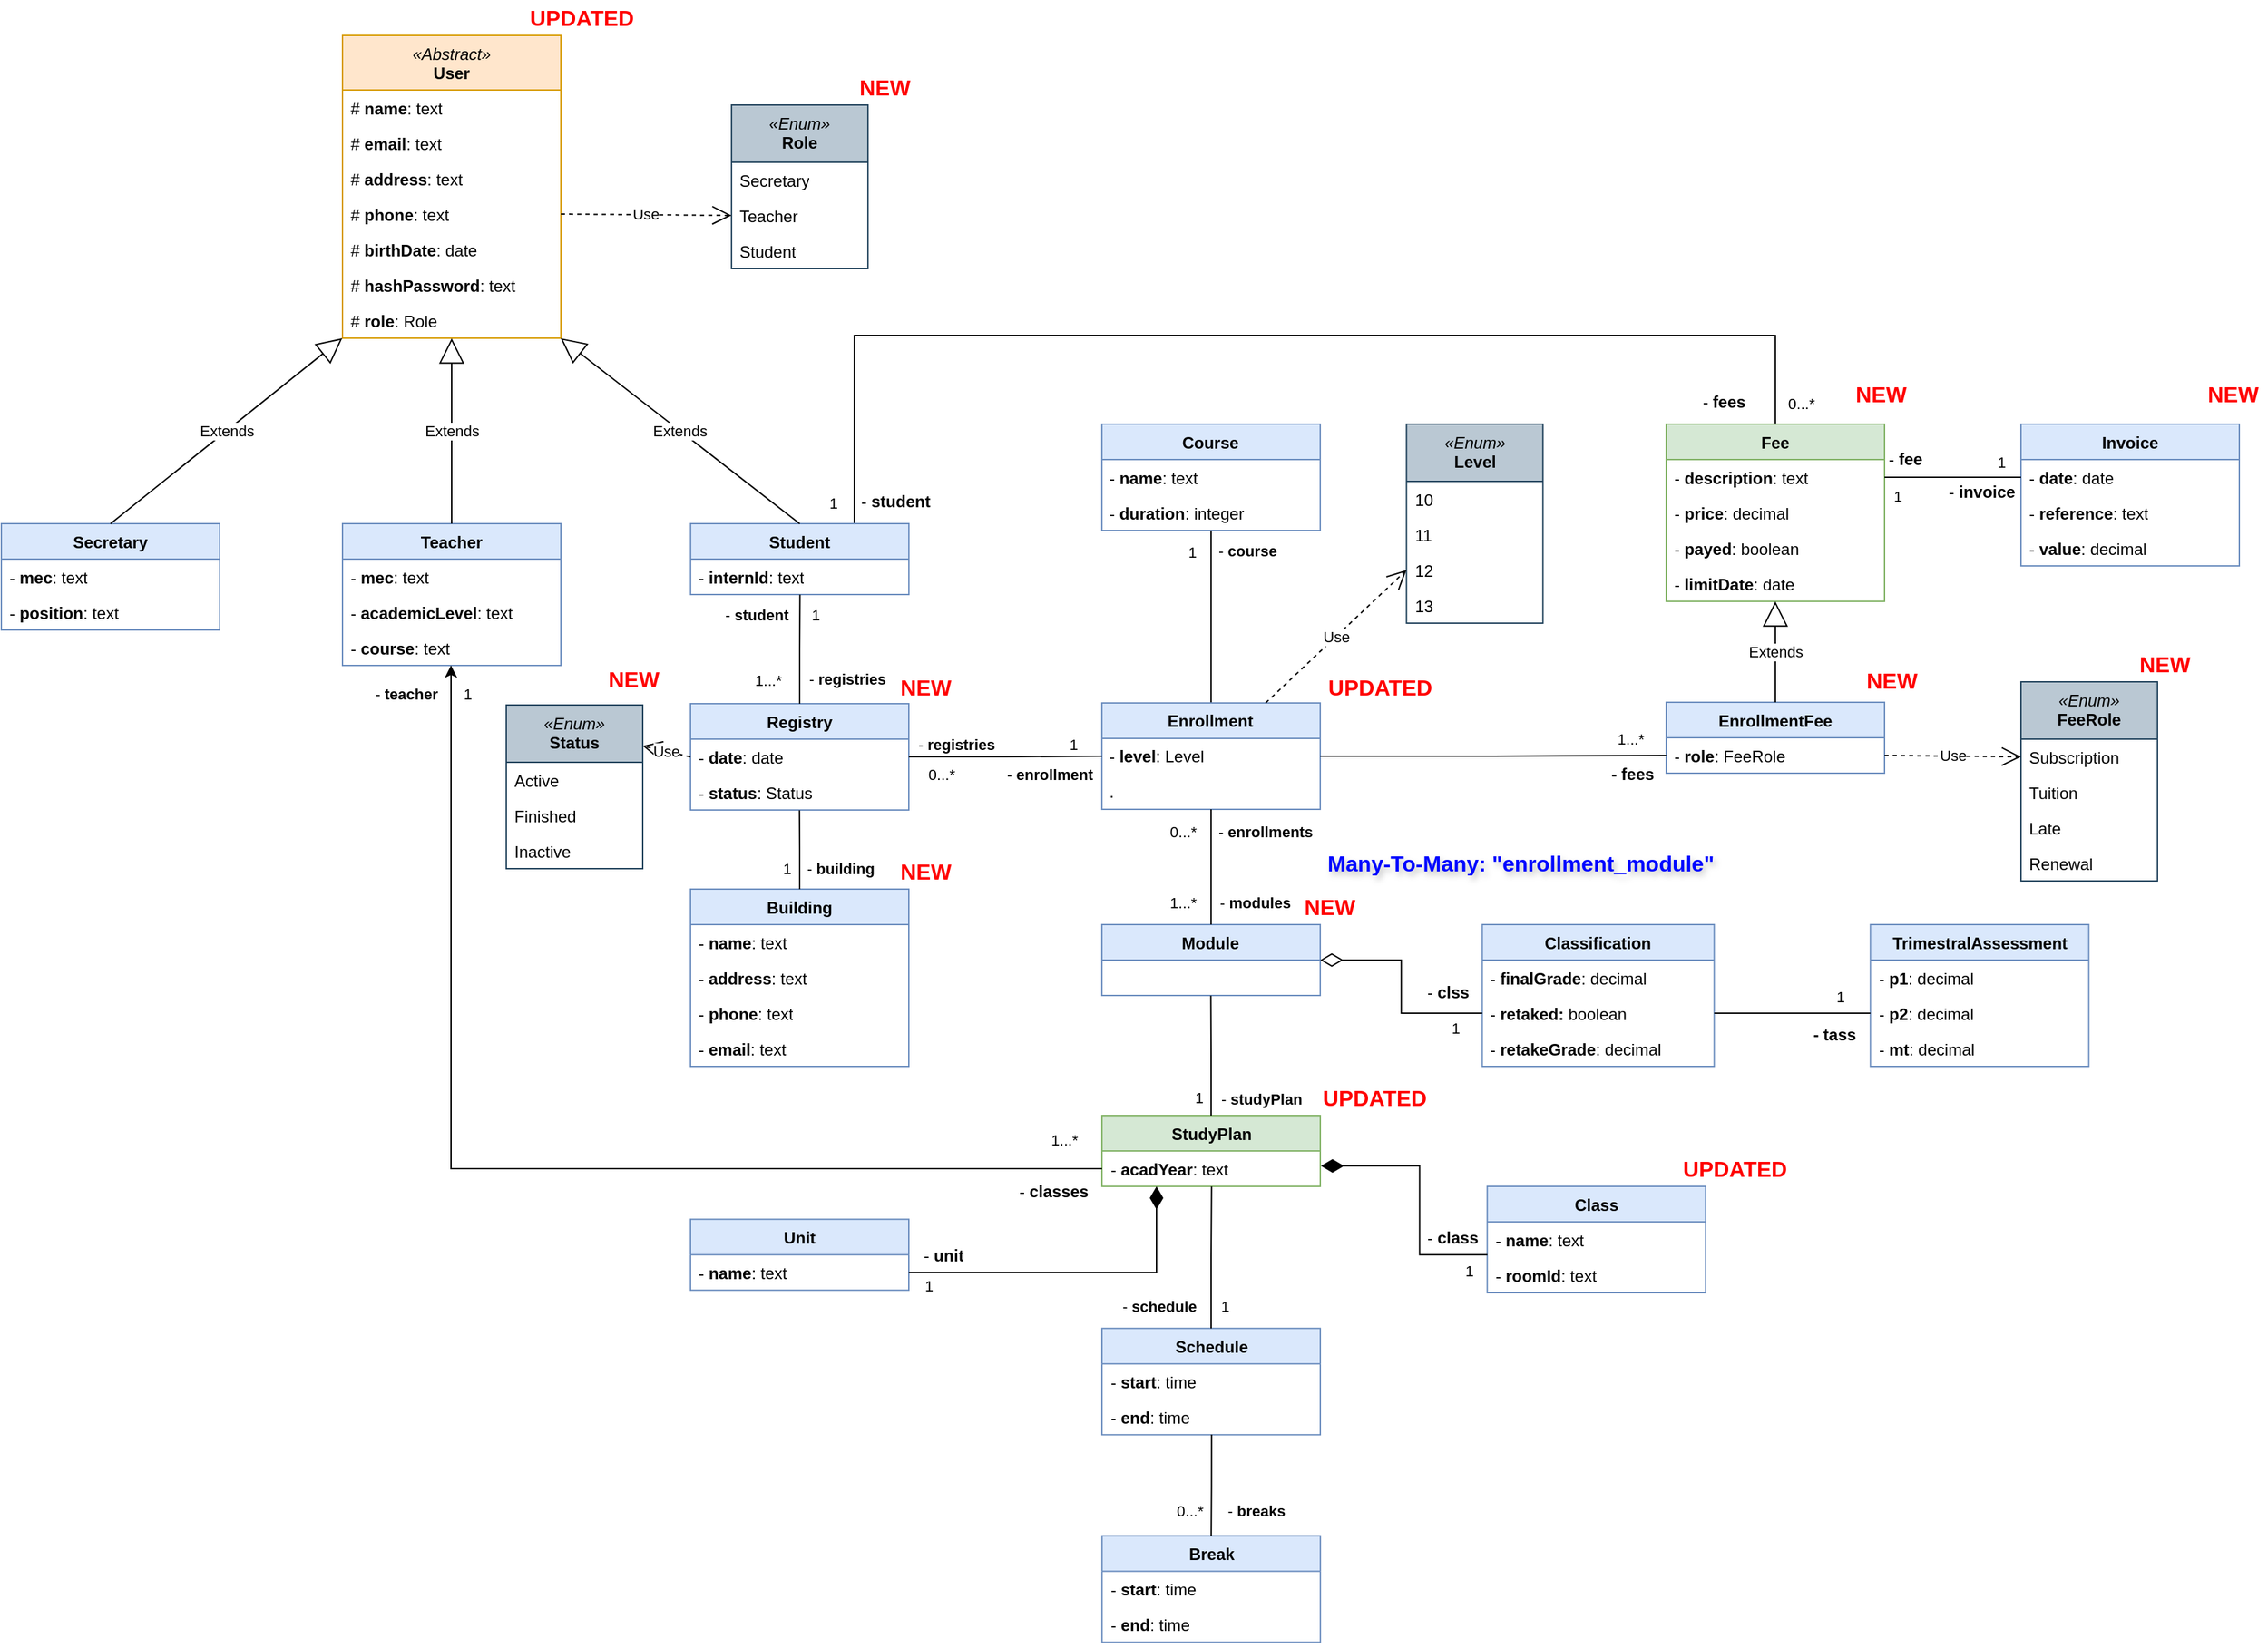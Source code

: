<mxfile version="24.8.4">
  <diagram id="C5RBs43oDa-KdzZeNtuy" name="Page-1">
    <mxGraphModel dx="1750" dy="1697" grid="1" gridSize="10" guides="1" tooltips="1" connect="1" arrows="1" fold="1" page="1" pageScale="1" pageWidth="1169" pageHeight="827" math="0" shadow="0">
      <root>
        <mxCell id="WIyWlLk6GJQsqaUBKTNV-0" />
        <mxCell id="WIyWlLk6GJQsqaUBKTNV-1" parent="WIyWlLk6GJQsqaUBKTNV-0" />
        <mxCell id="x0Ebby3f6C95ohtFIqQS-0" value="&lt;div&gt;&lt;i style=&quot;font-weight: normal;&quot;&gt;«Abstract»&lt;/i&gt;&lt;/div&gt;User" style="swimlane;fontStyle=1;align=center;verticalAlign=top;childLayout=stackLayout;horizontal=1;startSize=40;horizontalStack=0;resizeParent=1;resizeParentMax=0;resizeLast=0;collapsible=1;marginBottom=0;whiteSpace=wrap;html=1;fillColor=#ffe6cc;strokeColor=#d79b00;" parent="WIyWlLk6GJQsqaUBKTNV-1" vertex="1">
          <mxGeometry x="330" y="-60" width="160" height="222" as="geometry">
            <mxRectangle x="285" y="109" width="70" height="30" as="alternateBounds" />
          </mxGeometry>
        </mxCell>
        <mxCell id="x0Ebby3f6C95ohtFIqQS-1" value="# &lt;b&gt;name&lt;/b&gt;: text" style="text;strokeColor=none;fillColor=none;align=left;verticalAlign=top;spacingLeft=4;spacingRight=4;overflow=hidden;rotatable=0;points=[[0,0.5],[1,0.5]];portConstraint=eastwest;whiteSpace=wrap;html=1;" parent="x0Ebby3f6C95ohtFIqQS-0" vertex="1">
          <mxGeometry y="40" width="160" height="26" as="geometry" />
        </mxCell>
        <mxCell id="rPhPrc9EmJT0JEbO7Rp2-25" value="# &lt;b&gt;email&lt;/b&gt;: text" style="text;strokeColor=none;fillColor=none;align=left;verticalAlign=top;spacingLeft=4;spacingRight=4;overflow=hidden;rotatable=0;points=[[0,0.5],[1,0.5]];portConstraint=eastwest;whiteSpace=wrap;html=1;" parent="x0Ebby3f6C95ohtFIqQS-0" vertex="1">
          <mxGeometry y="66" width="160" height="26" as="geometry" />
        </mxCell>
        <mxCell id="rPhPrc9EmJT0JEbO7Rp2-27" value="# &lt;b&gt;address&lt;/b&gt;: text" style="text;strokeColor=none;fillColor=none;align=left;verticalAlign=top;spacingLeft=4;spacingRight=4;overflow=hidden;rotatable=0;points=[[0,0.5],[1,0.5]];portConstraint=eastwest;whiteSpace=wrap;html=1;" parent="x0Ebby3f6C95ohtFIqQS-0" vertex="1">
          <mxGeometry y="92" width="160" height="26" as="geometry" />
        </mxCell>
        <mxCell id="rPhPrc9EmJT0JEbO7Rp2-30" value="# &lt;b&gt;phone&lt;/b&gt;: text" style="text;strokeColor=none;fillColor=none;align=left;verticalAlign=top;spacingLeft=4;spacingRight=4;overflow=hidden;rotatable=0;points=[[0,0.5],[1,0.5]];portConstraint=eastwest;whiteSpace=wrap;html=1;" parent="x0Ebby3f6C95ohtFIqQS-0" vertex="1">
          <mxGeometry y="118" width="160" height="26" as="geometry" />
        </mxCell>
        <mxCell id="rPhPrc9EmJT0JEbO7Rp2-26" value="# &lt;b&gt;birthDate&lt;/b&gt;: date" style="text;strokeColor=none;fillColor=none;align=left;verticalAlign=top;spacingLeft=4;spacingRight=4;overflow=hidden;rotatable=0;points=[[0,0.5],[1,0.5]];portConstraint=eastwest;whiteSpace=wrap;html=1;" parent="x0Ebby3f6C95ohtFIqQS-0" vertex="1">
          <mxGeometry y="144" width="160" height="26" as="geometry" />
        </mxCell>
        <mxCell id="rPhPrc9EmJT0JEbO7Rp2-28" value="# &lt;b&gt;hashPassword&lt;/b&gt;: text" style="text;strokeColor=none;fillColor=none;align=left;verticalAlign=top;spacingLeft=4;spacingRight=4;overflow=hidden;rotatable=0;points=[[0,0.5],[1,0.5]];portConstraint=eastwest;whiteSpace=wrap;html=1;" parent="x0Ebby3f6C95ohtFIqQS-0" vertex="1">
          <mxGeometry y="170" width="160" height="26" as="geometry" />
        </mxCell>
        <mxCell id="R4sOLZEa-TKl13n7Rvy1-32" value="# &lt;b&gt;role&lt;/b&gt;: Role" style="text;strokeColor=none;fillColor=none;align=left;verticalAlign=top;spacingLeft=4;spacingRight=4;overflow=hidden;rotatable=0;points=[[0,0.5],[1,0.5]];portConstraint=eastwest;whiteSpace=wrap;html=1;" parent="x0Ebby3f6C95ohtFIqQS-0" vertex="1">
          <mxGeometry y="196" width="160" height="26" as="geometry" />
        </mxCell>
        <mxCell id="x0Ebby3f6C95ohtFIqQS-4" value="Secretary" style="swimlane;fontStyle=1;align=center;verticalAlign=top;childLayout=stackLayout;horizontal=1;startSize=26;horizontalStack=0;resizeParent=1;resizeParentMax=0;resizeLast=0;collapsible=1;marginBottom=0;whiteSpace=wrap;html=1;fillColor=#dae8fc;strokeColor=#6c8ebf;" parent="WIyWlLk6GJQsqaUBKTNV-1" vertex="1">
          <mxGeometry x="80" y="298.05" width="160" height="78" as="geometry">
            <mxRectangle x="125" y="300" width="100" height="30" as="alternateBounds" />
          </mxGeometry>
        </mxCell>
        <mxCell id="x0Ebby3f6C95ohtFIqQS-5" value="- &lt;b&gt;mec&lt;/b&gt;: text" style="text;strokeColor=none;fillColor=none;align=left;verticalAlign=top;spacingLeft=4;spacingRight=4;overflow=hidden;rotatable=0;points=[[0,0.5],[1,0.5]];portConstraint=eastwest;whiteSpace=wrap;html=1;" parent="x0Ebby3f6C95ohtFIqQS-4" vertex="1">
          <mxGeometry y="26" width="160" height="26" as="geometry" />
        </mxCell>
        <mxCell id="rPhPrc9EmJT0JEbO7Rp2-35" value="- &lt;b&gt;position&lt;/b&gt;: text" style="text;strokeColor=none;fillColor=none;align=left;verticalAlign=top;spacingLeft=4;spacingRight=4;overflow=hidden;rotatable=0;points=[[0,0.5],[1,0.5]];portConstraint=eastwest;whiteSpace=wrap;html=1;" parent="x0Ebby3f6C95ohtFIqQS-4" vertex="1">
          <mxGeometry y="52" width="160" height="26" as="geometry" />
        </mxCell>
        <mxCell id="r0sBvm1U4i-7NRLblu73-11" style="edgeStyle=orthogonalEdgeStyle;rounded=0;orthogonalLoop=1;jettySize=auto;html=1;exitX=0.75;exitY=0;exitDx=0;exitDy=0;entryX=0.5;entryY=0;entryDx=0;entryDy=0;endArrow=none;endFill=0;" parent="WIyWlLk6GJQsqaUBKTNV-1" source="x0Ebby3f6C95ohtFIqQS-10" target="R4sOLZEa-TKl13n7Rvy1-77" edge="1">
          <mxGeometry relative="1" as="geometry">
            <Array as="points">
              <mxPoint x="705" y="160" />
              <mxPoint x="1380" y="160" />
            </Array>
          </mxGeometry>
        </mxCell>
        <mxCell id="x0Ebby3f6C95ohtFIqQS-10" value="Student" style="swimlane;fontStyle=1;align=center;verticalAlign=top;childLayout=stackLayout;horizontal=1;startSize=26;horizontalStack=0;resizeParent=1;resizeParentMax=0;resizeLast=0;collapsible=1;marginBottom=0;whiteSpace=wrap;html=1;fillColor=#dae8fc;strokeColor=#6c8ebf;" parent="WIyWlLk6GJQsqaUBKTNV-1" vertex="1">
          <mxGeometry x="585.06" y="298.05" width="160" height="52" as="geometry">
            <mxRectangle x="345" y="300" width="100" height="30" as="alternateBounds" />
          </mxGeometry>
        </mxCell>
        <mxCell id="rPhPrc9EmJT0JEbO7Rp2-32" value="-&lt;b&gt; internId&lt;/b&gt;: text" style="text;strokeColor=none;fillColor=none;align=left;verticalAlign=top;spacingLeft=4;spacingRight=4;overflow=hidden;rotatable=0;points=[[0,0.5],[1,0.5]];portConstraint=eastwest;whiteSpace=wrap;html=1;" parent="x0Ebby3f6C95ohtFIqQS-10" vertex="1">
          <mxGeometry y="26" width="160" height="26" as="geometry" />
        </mxCell>
        <mxCell id="x0Ebby3f6C95ohtFIqQS-14" value="Teacher" style="swimlane;fontStyle=1;align=center;verticalAlign=top;childLayout=stackLayout;horizontal=1;startSize=26;horizontalStack=0;resizeParent=1;resizeParentMax=0;resizeLast=0;collapsible=1;marginBottom=0;whiteSpace=wrap;html=1;fillColor=#dae8fc;strokeColor=#6c8ebf;" parent="WIyWlLk6GJQsqaUBKTNV-1" vertex="1">
          <mxGeometry x="330" y="298.05" width="160" height="104" as="geometry">
            <mxRectangle x="570" y="300" width="80" height="30" as="alternateBounds" />
          </mxGeometry>
        </mxCell>
        <mxCell id="x0Ebby3f6C95ohtFIqQS-15" value="- &lt;b&gt;mec&lt;/b&gt;: text&amp;nbsp;" style="text;strokeColor=none;fillColor=none;align=left;verticalAlign=top;spacingLeft=4;spacingRight=4;overflow=hidden;rotatable=0;points=[[0,0.5],[1,0.5]];portConstraint=eastwest;whiteSpace=wrap;html=1;" parent="x0Ebby3f6C95ohtFIqQS-14" vertex="1">
          <mxGeometry y="26" width="160" height="26" as="geometry" />
        </mxCell>
        <mxCell id="rPhPrc9EmJT0JEbO7Rp2-33" value="- &lt;b&gt;academicLevel&lt;/b&gt;: text&amp;nbsp;" style="text;strokeColor=none;fillColor=none;align=left;verticalAlign=top;spacingLeft=4;spacingRight=4;overflow=hidden;rotatable=0;points=[[0,0.5],[1,0.5]];portConstraint=eastwest;whiteSpace=wrap;html=1;" parent="x0Ebby3f6C95ohtFIqQS-14" vertex="1">
          <mxGeometry y="52" width="160" height="26" as="geometry" />
        </mxCell>
        <mxCell id="rPhPrc9EmJT0JEbO7Rp2-34" value="- &lt;b&gt;course&lt;/b&gt;: text&amp;nbsp;" style="text;strokeColor=none;fillColor=none;align=left;verticalAlign=top;spacingLeft=4;spacingRight=4;overflow=hidden;rotatable=0;points=[[0,0.5],[1,0.5]];portConstraint=eastwest;whiteSpace=wrap;html=1;" parent="x0Ebby3f6C95ohtFIqQS-14" vertex="1">
          <mxGeometry y="78" width="160" height="26" as="geometry" />
        </mxCell>
        <mxCell id="x0Ebby3f6C95ohtFIqQS-18" value="StudyPlan" style="swimlane;fontStyle=1;align=center;verticalAlign=top;childLayout=stackLayout;horizontal=1;startSize=26;horizontalStack=0;resizeParent=1;resizeParentMax=0;resizeLast=0;collapsible=1;marginBottom=0;whiteSpace=wrap;html=1;fillColor=#d5e8d4;strokeColor=#82b366;" parent="WIyWlLk6GJQsqaUBKTNV-1" vertex="1">
          <mxGeometry x="886.52" y="732" width="160" height="52" as="geometry">
            <mxRectangle x="350" y="360" width="70" height="30" as="alternateBounds" />
          </mxGeometry>
        </mxCell>
        <mxCell id="lyx5QjdWIEwCXilWNKK9-53" value="- &lt;b&gt;acadYear&lt;/b&gt;: text" style="text;strokeColor=none;fillColor=none;align=left;verticalAlign=top;spacingLeft=4;spacingRight=4;overflow=hidden;rotatable=0;points=[[0,0.5],[1,0.5]];portConstraint=eastwest;whiteSpace=wrap;html=1;" parent="x0Ebby3f6C95ohtFIqQS-18" vertex="1">
          <mxGeometry y="26" width="160" height="26" as="geometry" />
        </mxCell>
        <mxCell id="x0Ebby3f6C95ohtFIqQS-30" value="Class" style="swimlane;fontStyle=1;align=center;verticalAlign=top;childLayout=stackLayout;horizontal=1;startSize=26;horizontalStack=0;resizeParent=1;resizeParentMax=0;resizeLast=0;collapsible=1;marginBottom=0;whiteSpace=wrap;html=1;fillColor=#dae8fc;strokeColor=#6c8ebf;" parent="WIyWlLk6GJQsqaUBKTNV-1" vertex="1">
          <mxGeometry x="1168.84" y="784" width="160" height="78" as="geometry">
            <mxRectangle x="310" y="440" width="100" height="30" as="alternateBounds" />
          </mxGeometry>
        </mxCell>
        <mxCell id="x0Ebby3f6C95ohtFIqQS-31" value="- &lt;b&gt;name&lt;/b&gt;: text" style="text;strokeColor=none;fillColor=none;align=left;verticalAlign=top;spacingLeft=4;spacingRight=4;overflow=hidden;rotatable=0;points=[[0,0.5],[1,0.5]];portConstraint=eastwest;whiteSpace=wrap;html=1;" parent="x0Ebby3f6C95ohtFIqQS-30" vertex="1">
          <mxGeometry y="26" width="160" height="26" as="geometry" />
        </mxCell>
        <mxCell id="lyx5QjdWIEwCXilWNKK9-21" value="- &lt;b&gt;roomId&lt;/b&gt;: text" style="text;strokeColor=none;fillColor=none;align=left;verticalAlign=top;spacingLeft=4;spacingRight=4;overflow=hidden;rotatable=0;points=[[0,0.5],[1,0.5]];portConstraint=eastwest;whiteSpace=wrap;html=1;" parent="x0Ebby3f6C95ohtFIqQS-30" vertex="1">
          <mxGeometry y="52" width="160" height="26" as="geometry" />
        </mxCell>
        <mxCell id="x0Ebby3f6C95ohtFIqQS-34" value="Course" style="swimlane;fontStyle=1;align=center;verticalAlign=top;childLayout=stackLayout;horizontal=1;startSize=26;horizontalStack=0;resizeParent=1;resizeParentMax=0;resizeLast=0;collapsible=1;marginBottom=0;whiteSpace=wrap;html=1;fillColor=#dae8fc;strokeColor=#6c8ebf;" parent="WIyWlLk6GJQsqaUBKTNV-1" vertex="1">
          <mxGeometry x="886.46" y="225.05" width="160" height="78" as="geometry">
            <mxRectangle x="195" y="661" width="80" height="30" as="alternateBounds" />
          </mxGeometry>
        </mxCell>
        <mxCell id="x0Ebby3f6C95ohtFIqQS-35" value="- &lt;b&gt;name&lt;/b&gt;: text" style="text;strokeColor=none;fillColor=none;align=left;verticalAlign=top;spacingLeft=4;spacingRight=4;overflow=hidden;rotatable=0;points=[[0,0.5],[1,0.5]];portConstraint=eastwest;whiteSpace=wrap;html=1;" parent="x0Ebby3f6C95ohtFIqQS-34" vertex="1">
          <mxGeometry y="26" width="160" height="26" as="geometry" />
        </mxCell>
        <mxCell id="lyx5QjdWIEwCXilWNKK9-32" value="- &lt;b&gt;duration&lt;/b&gt;: integer" style="text;strokeColor=none;fillColor=none;align=left;verticalAlign=top;spacingLeft=4;spacingRight=4;overflow=hidden;rotatable=0;points=[[0,0.5],[1,0.5]];portConstraint=eastwest;whiteSpace=wrap;html=1;" parent="x0Ebby3f6C95ohtFIqQS-34" vertex="1">
          <mxGeometry y="52" width="160" height="26" as="geometry" />
        </mxCell>
        <mxCell id="R4sOLZEa-TKl13n7Rvy1-69" style="edgeStyle=orthogonalEdgeStyle;rounded=0;orthogonalLoop=1;jettySize=auto;html=1;exitX=0.5;exitY=0;exitDx=0;exitDy=0;entryX=0.5;entryY=0.998;entryDx=0;entryDy=0;entryPerimeter=0;endArrow=none;endFill=0;" parent="WIyWlLk6GJQsqaUBKTNV-1" source="x0Ebby3f6C95ohtFIqQS-38" target="lyx5QjdWIEwCXilWNKK9-32" edge="1">
          <mxGeometry relative="1" as="geometry">
            <mxPoint x="966.667" y="300" as="targetPoint" />
          </mxGeometry>
        </mxCell>
        <mxCell id="x0Ebby3f6C95ohtFIqQS-38" value="Enrollment" style="swimlane;fontStyle=1;align=center;verticalAlign=top;childLayout=stackLayout;horizontal=1;startSize=26;horizontalStack=0;resizeParent=1;resizeParentMax=0;resizeLast=0;collapsible=1;marginBottom=0;whiteSpace=wrap;html=1;fillColor=#dae8fc;strokeColor=#6c8ebf;" parent="WIyWlLk6GJQsqaUBKTNV-1" vertex="1">
          <mxGeometry x="886.46" y="429.49" width="160" height="78" as="geometry">
            <mxRectangle x="455" y="661" width="80" height="30" as="alternateBounds" />
          </mxGeometry>
        </mxCell>
        <mxCell id="lyx5QjdWIEwCXilWNKK9-18" value="- &lt;b&gt;level&lt;/b&gt;: Level" style="text;strokeColor=none;fillColor=none;align=left;verticalAlign=top;spacingLeft=4;spacingRight=4;overflow=hidden;rotatable=0;points=[[0,0.5],[1,0.5]];portConstraint=eastwest;whiteSpace=wrap;html=1;" parent="x0Ebby3f6C95ohtFIqQS-38" vertex="1">
          <mxGeometry y="26" width="160" height="26" as="geometry" />
        </mxCell>
        <mxCell id="x0Ebby3f6C95ohtFIqQS-39" value="." style="text;strokeColor=none;fillColor=none;align=left;verticalAlign=top;spacingLeft=4;spacingRight=4;overflow=hidden;rotatable=0;points=[[0,0.5],[1,0.5]];portConstraint=eastwest;whiteSpace=wrap;html=1;" parent="x0Ebby3f6C95ohtFIqQS-38" vertex="1">
          <mxGeometry y="52" width="160" height="26" as="geometry" />
        </mxCell>
        <mxCell id="x0Ebby3f6C95ohtFIqQS-42" value="Extends" style="endArrow=block;endSize=16;endFill=0;html=1;rounded=0;entryX=-0.001;entryY=1;entryDx=0;entryDy=0;entryPerimeter=0;exitX=0.5;exitY=0;exitDx=0;exitDy=0;" parent="WIyWlLk6GJQsqaUBKTNV-1" source="x0Ebby3f6C95ohtFIqQS-4" target="R4sOLZEa-TKl13n7Rvy1-32" edge="1">
          <mxGeometry width="160" relative="1" as="geometry">
            <mxPoint x="70" y="188.05" as="sourcePoint" />
            <mxPoint x="330.32" y="190.388" as="targetPoint" />
          </mxGeometry>
        </mxCell>
        <mxCell id="x0Ebby3f6C95ohtFIqQS-55" value="Unit" style="swimlane;fontStyle=1;align=center;verticalAlign=top;childLayout=stackLayout;horizontal=1;startSize=26;horizontalStack=0;resizeParent=1;resizeParentMax=0;resizeLast=0;collapsible=1;marginBottom=0;whiteSpace=wrap;html=1;fillColor=#dae8fc;strokeColor=#6c8ebf;" parent="WIyWlLk6GJQsqaUBKTNV-1" vertex="1">
          <mxGeometry x="585" y="808.08" width="160" height="52" as="geometry" />
        </mxCell>
        <mxCell id="x0Ebby3f6C95ohtFIqQS-56" value="- &lt;b&gt;name&lt;/b&gt;: text" style="text;strokeColor=none;fillColor=none;align=left;verticalAlign=top;spacingLeft=4;spacingRight=4;overflow=hidden;rotatable=0;points=[[0,0.5],[1,0.5]];portConstraint=eastwest;whiteSpace=wrap;html=1;" parent="x0Ebby3f6C95ohtFIqQS-55" vertex="1">
          <mxGeometry y="26" width="160" height="26" as="geometry" />
        </mxCell>
        <mxCell id="C_oh2TMeIHpBrAPbJOL9-4" value="Extends" style="endArrow=block;endSize=16;endFill=0;html=1;rounded=0;exitX=0.5;exitY=0;exitDx=0;exitDy=0;entryX=0.999;entryY=1;entryDx=0;entryDy=0;entryPerimeter=0;" parent="WIyWlLk6GJQsqaUBKTNV-1" source="x0Ebby3f6C95ohtFIqQS-10" target="R4sOLZEa-TKl13n7Rvy1-32" edge="1">
          <mxGeometry width="160" relative="1" as="geometry">
            <mxPoint x="465" y="288.05" as="sourcePoint" />
            <mxPoint x="489.84" y="189.998" as="targetPoint" />
          </mxGeometry>
        </mxCell>
        <mxCell id="C_oh2TMeIHpBrAPbJOL9-5" value="Extends" style="endArrow=block;endSize=16;endFill=0;html=1;rounded=0;exitX=0.5;exitY=0;exitDx=0;exitDy=0;entryX=0.5;entryY=1.003;entryDx=0;entryDy=0;entryPerimeter=0;" parent="WIyWlLk6GJQsqaUBKTNV-1" source="x0Ebby3f6C95ohtFIqQS-14" target="R4sOLZEa-TKl13n7Rvy1-32" edge="1">
          <mxGeometry width="160" relative="1" as="geometry">
            <mxPoint x="450" y="278.05" as="sourcePoint" />
            <mxPoint x="410" y="170" as="targetPoint" />
          </mxGeometry>
        </mxCell>
        <mxCell id="rPhPrc9EmJT0JEbO7Rp2-0" value="Classification" style="swimlane;fontStyle=1;align=center;verticalAlign=top;childLayout=stackLayout;horizontal=1;startSize=26;horizontalStack=0;resizeParent=1;resizeParentMax=0;resizeLast=0;collapsible=1;marginBottom=0;whiteSpace=wrap;html=1;fillColor=#dae8fc;strokeColor=#6c8ebf;" parent="WIyWlLk6GJQsqaUBKTNV-1" vertex="1">
          <mxGeometry x="1165.2" y="592.0" width="170" height="104" as="geometry" />
        </mxCell>
        <mxCell id="rPhPrc9EmJT0JEbO7Rp2-1" value="- &lt;b&gt;finalGrade&lt;/b&gt;: decimal" style="text;strokeColor=none;fillColor=none;align=left;verticalAlign=top;spacingLeft=4;spacingRight=4;overflow=hidden;rotatable=0;points=[[0,0.5],[1,0.5]];portConstraint=eastwest;whiteSpace=wrap;html=1;" parent="rPhPrc9EmJT0JEbO7Rp2-0" vertex="1">
          <mxGeometry y="26" width="170" height="26" as="geometry" />
        </mxCell>
        <mxCell id="lyx5QjdWIEwCXilWNKK9-10" value="- &lt;b&gt;retaked: &lt;/b&gt;boolean" style="text;strokeColor=none;fillColor=none;align=left;verticalAlign=top;spacingLeft=4;spacingRight=4;overflow=hidden;rotatable=0;points=[[0,0.5],[1,0.5]];portConstraint=eastwest;whiteSpace=wrap;html=1;" parent="rPhPrc9EmJT0JEbO7Rp2-0" vertex="1">
          <mxGeometry y="52" width="170" height="26" as="geometry" />
        </mxCell>
        <mxCell id="eIcUPRR4atYr4VNpyihu-0" value="- &lt;b&gt;retakeGrade&lt;/b&gt;: decimal" style="text;strokeColor=none;fillColor=none;align=left;verticalAlign=top;spacingLeft=4;spacingRight=4;overflow=hidden;rotatable=0;points=[[0,0.5],[1,0.5]];portConstraint=eastwest;whiteSpace=wrap;html=1;" parent="rPhPrc9EmJT0JEbO7Rp2-0" vertex="1">
          <mxGeometry y="78" width="170" height="26" as="geometry" />
        </mxCell>
        <mxCell id="rPhPrc9EmJT0JEbO7Rp2-7" value="TrimestralAssessment" style="swimlane;fontStyle=1;align=center;verticalAlign=top;childLayout=stackLayout;horizontal=1;startSize=26;horizontalStack=0;resizeParent=1;resizeParentMax=0;resizeLast=0;collapsible=1;marginBottom=0;whiteSpace=wrap;html=1;fillColor=#dae8fc;strokeColor=#6c8ebf;" parent="WIyWlLk6GJQsqaUBKTNV-1" vertex="1">
          <mxGeometry x="1449.68" y="592.0" width="160" height="104" as="geometry" />
        </mxCell>
        <mxCell id="rPhPrc9EmJT0JEbO7Rp2-8" value="- &lt;b&gt;p1&lt;/b&gt;: decimal" style="text;strokeColor=none;fillColor=none;align=left;verticalAlign=top;spacingLeft=4;spacingRight=4;overflow=hidden;rotatable=0;points=[[0,0.5],[1,0.5]];portConstraint=eastwest;whiteSpace=wrap;html=1;" parent="rPhPrc9EmJT0JEbO7Rp2-7" vertex="1">
          <mxGeometry y="26" width="160" height="26" as="geometry" />
        </mxCell>
        <mxCell id="lyx5QjdWIEwCXilWNKK9-16" value="- &lt;b&gt;p2&lt;/b&gt;: decimal" style="text;strokeColor=none;fillColor=none;align=left;verticalAlign=top;spacingLeft=4;spacingRight=4;overflow=hidden;rotatable=0;points=[[0,0.5],[1,0.5]];portConstraint=eastwest;whiteSpace=wrap;html=1;" parent="rPhPrc9EmJT0JEbO7Rp2-7" vertex="1">
          <mxGeometry y="52" width="160" height="26" as="geometry" />
        </mxCell>
        <mxCell id="lyx5QjdWIEwCXilWNKK9-17" value="- &lt;b&gt;mt&lt;/b&gt;: decimal" style="text;strokeColor=none;fillColor=none;align=left;verticalAlign=top;spacingLeft=4;spacingRight=4;overflow=hidden;rotatable=0;points=[[0,0.5],[1,0.5]];portConstraint=eastwest;whiteSpace=wrap;html=1;" parent="rPhPrc9EmJT0JEbO7Rp2-7" vertex="1">
          <mxGeometry y="78" width="160" height="26" as="geometry" />
        </mxCell>
        <mxCell id="rPhPrc9EmJT0JEbO7Rp2-18" value="Schedule" style="swimlane;fontStyle=1;align=center;verticalAlign=top;childLayout=stackLayout;horizontal=1;startSize=26;horizontalStack=0;resizeParent=1;resizeParentMax=0;resizeLast=0;collapsible=1;marginBottom=0;whiteSpace=wrap;html=1;fillColor=#dae8fc;strokeColor=#6c8ebf;" parent="WIyWlLk6GJQsqaUBKTNV-1" vertex="1">
          <mxGeometry x="886.52" y="888.1" width="160" height="78" as="geometry" />
        </mxCell>
        <mxCell id="rPhPrc9EmJT0JEbO7Rp2-19" value="- &lt;b&gt;start&lt;/b&gt;: time" style="text;strokeColor=none;fillColor=none;align=left;verticalAlign=top;spacingLeft=4;spacingRight=4;overflow=hidden;rotatable=0;points=[[0,0.5],[1,0.5]];portConstraint=eastwest;whiteSpace=wrap;html=1;" parent="rPhPrc9EmJT0JEbO7Rp2-18" vertex="1">
          <mxGeometry y="26" width="160" height="26" as="geometry" />
        </mxCell>
        <mxCell id="lyx5QjdWIEwCXilWNKK9-35" value="- &lt;b&gt;end&lt;/b&gt;: time" style="text;strokeColor=none;fillColor=none;align=left;verticalAlign=top;spacingLeft=4;spacingRight=4;overflow=hidden;rotatable=0;points=[[0,0.5],[1,0.5]];portConstraint=eastwest;whiteSpace=wrap;html=1;" parent="rPhPrc9EmJT0JEbO7Rp2-18" vertex="1">
          <mxGeometry y="52" width="160" height="26" as="geometry" />
        </mxCell>
        <mxCell id="lyx5QjdWIEwCXilWNKK9-1" value="1" style="edgeLabel;resizable=0;html=1;align=right;verticalAlign=bottom;" parent="WIyWlLk6GJQsqaUBKTNV-1" connectable="0" vertex="1">
          <mxGeometry x="869.997" y="468.495" as="geometry" />
        </mxCell>
        <mxCell id="lyx5QjdWIEwCXilWNKK9-2" value="1" style="edgeLabel;resizable=0;html=1;align=right;verticalAlign=bottom;" parent="WIyWlLk6GJQsqaUBKTNV-1" connectable="0" vertex="1">
          <mxGeometry x="669.997" y="377.005" as="geometry">
            <mxPoint x="11" y="-4" as="offset" />
          </mxGeometry>
        </mxCell>
        <mxCell id="lyx5QjdWIEwCXilWNKK9-7" value="- &lt;b&gt;clss&lt;/b&gt;" style="text;strokeColor=none;fillColor=none;align=left;verticalAlign=top;spacingLeft=4;spacingRight=4;overflow=hidden;rotatable=0;points=[[0,0.5],[1,0.5]];portConstraint=eastwest;whiteSpace=wrap;html=1;" parent="WIyWlLk6GJQsqaUBKTNV-1" vertex="1">
          <mxGeometry x="1118.78" y="627.95" width="41.22" height="26" as="geometry" />
        </mxCell>
        <mxCell id="lyx5QjdWIEwCXilWNKK9-8" value="1" style="edgeLabel;resizable=0;html=1;align=right;verticalAlign=bottom;" parent="WIyWlLk6GJQsqaUBKTNV-1" connectable="0" vertex="1">
          <mxGeometry x="1149.997" y="676.005" as="geometry" />
        </mxCell>
        <mxCell id="lyx5QjdWIEwCXilWNKK9-9" value="1" style="edgeLabel;resizable=0;html=1;align=right;verticalAlign=bottom;" parent="WIyWlLk6GJQsqaUBKTNV-1" connectable="0" vertex="1">
          <mxGeometry x="1431.677" y="653.955" as="geometry" />
        </mxCell>
        <mxCell id="lyx5QjdWIEwCXilWNKK9-19" value="- &lt;b&gt;class&lt;/b&gt;" style="text;strokeColor=none;fillColor=none;align=left;verticalAlign=top;spacingLeft=4;spacingRight=4;overflow=hidden;rotatable=0;points=[[0,0.5],[1,0.5]];portConstraint=eastwest;whiteSpace=wrap;html=1;" parent="WIyWlLk6GJQsqaUBKTNV-1" vertex="1">
          <mxGeometry x="1118.78" y="808.08" width="50.06" height="26" as="geometry" />
        </mxCell>
        <mxCell id="lyx5QjdWIEwCXilWNKK9-20" value="1" style="edgeLabel;resizable=0;html=1;align=right;verticalAlign=bottom;" parent="WIyWlLk6GJQsqaUBKTNV-1" connectable="0" vertex="1">
          <mxGeometry x="1159.677" y="854.625" as="geometry" />
        </mxCell>
        <mxCell id="lyx5QjdWIEwCXilWNKK9-24" value="&lt;div&gt;&lt;i style=&quot;font-weight: normal;&quot;&gt;«Enum»&lt;/i&gt;&lt;/div&gt;&lt;div&gt;&lt;span style=&quot;text-align: left;&quot;&gt;Level&lt;/span&gt;&lt;/div&gt;" style="swimlane;fontStyle=1;align=center;verticalAlign=top;childLayout=stackLayout;horizontal=1;startSize=42;horizontalStack=0;resizeParent=1;resizeParentMax=0;resizeLast=0;collapsible=1;marginBottom=0;whiteSpace=wrap;html=1;fillColor=#bac8d3;strokeColor=#23445d;" parent="WIyWlLk6GJQsqaUBKTNV-1" vertex="1">
          <mxGeometry x="1109.68" y="225.05" width="100" height="146" as="geometry" />
        </mxCell>
        <mxCell id="lyx5QjdWIEwCXilWNKK9-25" value="10" style="text;strokeColor=none;fillColor=none;align=left;verticalAlign=top;spacingLeft=4;spacingRight=4;overflow=hidden;rotatable=0;points=[[0,0.5],[1,0.5]];portConstraint=eastwest;whiteSpace=wrap;html=1;" parent="lyx5QjdWIEwCXilWNKK9-24" vertex="1">
          <mxGeometry y="42" width="100" height="26" as="geometry" />
        </mxCell>
        <mxCell id="lyx5QjdWIEwCXilWNKK9-26" value="11" style="text;strokeColor=none;fillColor=none;align=left;verticalAlign=top;spacingLeft=4;spacingRight=4;overflow=hidden;rotatable=0;points=[[0,0.5],[1,0.5]];portConstraint=eastwest;whiteSpace=wrap;html=1;" parent="lyx5QjdWIEwCXilWNKK9-24" vertex="1">
          <mxGeometry y="68" width="100" height="26" as="geometry" />
        </mxCell>
        <mxCell id="lyx5QjdWIEwCXilWNKK9-27" value="12" style="text;strokeColor=none;fillColor=none;align=left;verticalAlign=top;spacingLeft=4;spacingRight=4;overflow=hidden;rotatable=0;points=[[0,0.5],[1,0.5]];portConstraint=eastwest;whiteSpace=wrap;html=1;" parent="lyx5QjdWIEwCXilWNKK9-24" vertex="1">
          <mxGeometry y="94" width="100" height="26" as="geometry" />
        </mxCell>
        <mxCell id="lyx5QjdWIEwCXilWNKK9-28" value="13" style="text;strokeColor=none;fillColor=none;align=left;verticalAlign=top;spacingLeft=4;spacingRight=4;overflow=hidden;rotatable=0;points=[[0,0.5],[1,0.5]];portConstraint=eastwest;whiteSpace=wrap;html=1;" parent="lyx5QjdWIEwCXilWNKK9-24" vertex="1">
          <mxGeometry y="120" width="100" height="26" as="geometry" />
        </mxCell>
        <mxCell id="lyx5QjdWIEwCXilWNKK9-34" value="1" style="edgeLabel;resizable=0;html=1;align=right;verticalAlign=bottom;" parent="WIyWlLk6GJQsqaUBKTNV-1" connectable="0" vertex="1">
          <mxGeometry x="980.057" y="880.005" as="geometry" />
        </mxCell>
        <mxCell id="lyx5QjdWIEwCXilWNKK9-37" value="Break" style="swimlane;fontStyle=1;align=center;verticalAlign=top;childLayout=stackLayout;horizontal=1;startSize=26;horizontalStack=0;resizeParent=1;resizeParentMax=0;resizeLast=0;collapsible=1;marginBottom=0;whiteSpace=wrap;html=1;fillColor=#dae8fc;strokeColor=#6c8ebf;" parent="WIyWlLk6GJQsqaUBKTNV-1" vertex="1">
          <mxGeometry x="886.58" y="1040.25" width="160" height="78" as="geometry">
            <mxRectangle x="195" y="661" width="80" height="30" as="alternateBounds" />
          </mxGeometry>
        </mxCell>
        <mxCell id="lyx5QjdWIEwCXilWNKK9-38" value="- &lt;b&gt;start&lt;/b&gt;: time" style="text;strokeColor=none;fillColor=none;align=left;verticalAlign=top;spacingLeft=4;spacingRight=4;overflow=hidden;rotatable=0;points=[[0,0.5],[1,0.5]];portConstraint=eastwest;whiteSpace=wrap;html=1;" parent="lyx5QjdWIEwCXilWNKK9-37" vertex="1">
          <mxGeometry y="26" width="160" height="26" as="geometry" />
        </mxCell>
        <mxCell id="lyx5QjdWIEwCXilWNKK9-39" value="- &lt;b&gt;end&lt;/b&gt;: time" style="text;strokeColor=none;fillColor=none;align=left;verticalAlign=top;spacingLeft=4;spacingRight=4;overflow=hidden;rotatable=0;points=[[0,0.5],[1,0.5]];portConstraint=eastwest;whiteSpace=wrap;html=1;" parent="lyx5QjdWIEwCXilWNKK9-37" vertex="1">
          <mxGeometry y="52" width="160" height="26" as="geometry" />
        </mxCell>
        <mxCell id="lyx5QjdWIEwCXilWNKK9-49" value="" style="endArrow=none;html=1;edgeStyle=orthogonalEdgeStyle;rounded=0;exitX=0.502;exitY=0.998;exitDx=0;exitDy=0;exitPerimeter=0;entryX=0.5;entryY=0;entryDx=0;entryDy=0;" parent="WIyWlLk6GJQsqaUBKTNV-1" source="lyx5QjdWIEwCXilWNKK9-35" target="lyx5QjdWIEwCXilWNKK9-37" edge="1">
          <mxGeometry relative="1" as="geometry">
            <mxPoint x="891.52" y="1010.05" as="sourcePoint" />
            <mxPoint x="1051.52" y="1010.05" as="targetPoint" />
          </mxGeometry>
        </mxCell>
        <mxCell id="lyx5QjdWIEwCXilWNKK9-51" value="- &lt;b&gt;breaks&lt;/b&gt;" style="edgeLabel;resizable=0;html=1;align=right;verticalAlign=bottom;" parent="lyx5QjdWIEwCXilWNKK9-49" connectable="0" vertex="1">
          <mxGeometry x="1" relative="1" as="geometry">
            <mxPoint x="55" y="-10" as="offset" />
          </mxGeometry>
        </mxCell>
        <mxCell id="lyx5QjdWIEwCXilWNKK9-52" value="0...*" style="edgeLabel;resizable=0;html=1;align=right;verticalAlign=bottom;" parent="WIyWlLk6GJQsqaUBKTNV-1" connectable="0" vertex="1">
          <mxGeometry x="961.517" y="1030.255" as="geometry" />
        </mxCell>
        <mxCell id="lyx5QjdWIEwCXilWNKK9-57" value="- &lt;b&gt;unit&lt;/b&gt;" style="text;strokeColor=none;fillColor=none;align=left;verticalAlign=top;spacingLeft=4;spacingRight=4;overflow=hidden;rotatable=0;points=[[0,0.5],[1,0.5]];portConstraint=eastwest;whiteSpace=wrap;html=1;" parent="WIyWlLk6GJQsqaUBKTNV-1" vertex="1">
          <mxGeometry x="749.94" y="821.08" width="50.06" height="26" as="geometry" />
        </mxCell>
        <mxCell id="lyx5QjdWIEwCXilWNKK9-58" value="1" style="edgeLabel;resizable=0;html=1;align=right;verticalAlign=bottom;" parent="WIyWlLk6GJQsqaUBKTNV-1" connectable="0" vertex="1">
          <mxGeometry x="763.937" y="865.085" as="geometry" />
        </mxCell>
        <mxCell id="lyx5QjdWIEwCXilWNKK9-59" value="1" style="edgeLabel;resizable=0;html=1;align=right;verticalAlign=bottom;" parent="WIyWlLk6GJQsqaUBKTNV-1" connectable="0" vertex="1">
          <mxGeometry x="425.997" y="431.055" as="geometry" />
        </mxCell>
        <mxCell id="lyx5QjdWIEwCXilWNKK9-60" value="1...*" style="edgeLabel;resizable=0;html=1;align=right;verticalAlign=bottom;" parent="WIyWlLk6GJQsqaUBKTNV-1" connectable="0" vertex="1">
          <mxGeometry x="869.997" y="758.005" as="geometry" />
        </mxCell>
        <mxCell id="R4sOLZEa-TKl13n7Rvy1-4" value="Registry" style="swimlane;fontStyle=1;align=center;verticalAlign=top;childLayout=stackLayout;horizontal=1;startSize=26;horizontalStack=0;resizeParent=1;resizeParentMax=0;resizeLast=0;collapsible=1;marginBottom=0;whiteSpace=wrap;html=1;fillColor=#dae8fc;strokeColor=#6c8ebf;" parent="WIyWlLk6GJQsqaUBKTNV-1" vertex="1">
          <mxGeometry x="585" y="430" width="160" height="78" as="geometry" />
        </mxCell>
        <mxCell id="R4sOLZEa-TKl13n7Rvy1-5" value="-&amp;nbsp;&lt;b&gt;date&lt;/b&gt;: date" style="text;strokeColor=none;fillColor=none;align=left;verticalAlign=top;spacingLeft=4;spacingRight=4;overflow=hidden;rotatable=0;points=[[0,0.5],[1,0.5]];portConstraint=eastwest;whiteSpace=wrap;html=1;" parent="R4sOLZEa-TKl13n7Rvy1-4" vertex="1">
          <mxGeometry y="26" width="160" height="26" as="geometry" />
        </mxCell>
        <mxCell id="wbrQK4F61QkgtMWtcAEV-4" value="- &lt;b&gt;status&lt;/b&gt;: Status" style="text;strokeColor=none;fillColor=none;align=left;verticalAlign=top;spacingLeft=4;spacingRight=4;overflow=hidden;rotatable=0;points=[[0,0.5],[1,0.5]];portConstraint=eastwest;whiteSpace=wrap;html=1;" parent="R4sOLZEa-TKl13n7Rvy1-4" vertex="1">
          <mxGeometry y="52" width="160" height="26" as="geometry" />
        </mxCell>
        <mxCell id="R4sOLZEa-TKl13n7Rvy1-14" value="0...*" style="edgeLabel;resizable=0;html=1;align=right;verticalAlign=bottom;" parent="WIyWlLk6GJQsqaUBKTNV-1" connectable="0" vertex="1">
          <mxGeometry x="779.997" y="490.005" as="geometry" />
        </mxCell>
        <mxCell id="R4sOLZEa-TKl13n7Rvy1-15" value="" style="endArrow=none;html=1;edgeStyle=orthogonalEdgeStyle;rounded=0;entryX=0.501;entryY=1.001;entryDx=0;entryDy=0;entryPerimeter=0;exitX=0.5;exitY=0;exitDx=0;exitDy=0;" parent="WIyWlLk6GJQsqaUBKTNV-1" source="R4sOLZEa-TKl13n7Rvy1-4" target="rPhPrc9EmJT0JEbO7Rp2-32" edge="1">
          <mxGeometry relative="1" as="geometry">
            <mxPoint x="590" y="490" as="sourcePoint" />
            <mxPoint x="750" y="490" as="targetPoint" />
          </mxGeometry>
        </mxCell>
        <mxCell id="R4sOLZEa-TKl13n7Rvy1-16" value="- &lt;b&gt;registries&lt;/b&gt;" style="edgeLabel;resizable=0;html=1;align=left;verticalAlign=bottom;" parent="R4sOLZEa-TKl13n7Rvy1-15" connectable="0" vertex="1">
          <mxGeometry x="-1" relative="1" as="geometry">
            <mxPoint x="5" y="-10" as="offset" />
          </mxGeometry>
        </mxCell>
        <mxCell id="R4sOLZEa-TKl13n7Rvy1-17" value="- &lt;b&gt;student&lt;/b&gt;" style="edgeLabel;resizable=0;html=1;align=right;verticalAlign=bottom;" parent="R4sOLZEa-TKl13n7Rvy1-15" connectable="0" vertex="1">
          <mxGeometry x="1" relative="1" as="geometry">
            <mxPoint x="-8" y="23" as="offset" />
          </mxGeometry>
        </mxCell>
        <mxCell id="R4sOLZEa-TKl13n7Rvy1-18" value="1...*" style="edgeLabel;resizable=0;html=1;align=right;verticalAlign=bottom;" parent="WIyWlLk6GJQsqaUBKTNV-1" connectable="0" vertex="1">
          <mxGeometry x="641.937" y="425.005" as="geometry">
            <mxPoint x="11" y="-4" as="offset" />
          </mxGeometry>
        </mxCell>
        <mxCell id="R4sOLZEa-TKl13n7Rvy1-19" value="Module" style="swimlane;fontStyle=1;align=center;verticalAlign=top;childLayout=stackLayout;horizontal=1;startSize=26;horizontalStack=0;resizeParent=1;resizeParentMax=0;resizeLast=0;collapsible=1;marginBottom=0;whiteSpace=wrap;html=1;fillColor=#dae8fc;strokeColor=#6c8ebf;" parent="WIyWlLk6GJQsqaUBKTNV-1" vertex="1">
          <mxGeometry x="886.46" y="592" width="160" height="52" as="geometry">
            <mxRectangle x="455" y="661" width="80" height="30" as="alternateBounds" />
          </mxGeometry>
        </mxCell>
        <mxCell id="R4sOLZEa-TKl13n7Rvy1-22" value="" style="endArrow=none;html=1;edgeStyle=orthogonalEdgeStyle;rounded=0;exitX=0.5;exitY=0;exitDx=0;exitDy=0;entryX=0.5;entryY=1;entryDx=0;entryDy=0;" parent="WIyWlLk6GJQsqaUBKTNV-1" source="R4sOLZEa-TKl13n7Rvy1-19" target="x0Ebby3f6C95ohtFIqQS-38" edge="1">
          <mxGeometry relative="1" as="geometry">
            <mxPoint x="831.46" y="452" as="sourcePoint" />
            <mxPoint x="966.46" y="512" as="targetPoint" />
          </mxGeometry>
        </mxCell>
        <mxCell id="R4sOLZEa-TKl13n7Rvy1-23" value="- &lt;b&gt;modules&lt;/b&gt;" style="edgeLabel;resizable=0;html=1;align=left;verticalAlign=bottom;" parent="R4sOLZEa-TKl13n7Rvy1-22" connectable="0" vertex="1">
          <mxGeometry x="-1" relative="1" as="geometry">
            <mxPoint x="5" y="-8" as="offset" />
          </mxGeometry>
        </mxCell>
        <mxCell id="R4sOLZEa-TKl13n7Rvy1-25" value="1...*" style="edgeLabel;resizable=0;html=1;align=right;verticalAlign=bottom;" parent="WIyWlLk6GJQsqaUBKTNV-1" connectable="0" vertex="1">
          <mxGeometry x="956.457" y="584.005" as="geometry" />
        </mxCell>
        <mxCell id="R4sOLZEa-TKl13n7Rvy1-26" value="- &lt;b&gt;enrollments&lt;/b&gt;" style="edgeLabel;resizable=0;html=1;align=left;verticalAlign=bottom;" parent="WIyWlLk6GJQsqaUBKTNV-1" connectable="0" vertex="1">
          <mxGeometry x="970" y="532" as="geometry" />
        </mxCell>
        <mxCell id="R4sOLZEa-TKl13n7Rvy1-27" value="0...*" style="edgeLabel;resizable=0;html=1;align=right;verticalAlign=bottom;" parent="WIyWlLk6GJQsqaUBKTNV-1" connectable="0" vertex="1">
          <mxGeometry x="956.517" y="532.005" as="geometry" />
        </mxCell>
        <mxCell id="R4sOLZEa-TKl13n7Rvy1-28" value="" style="endArrow=none;html=1;edgeStyle=orthogonalEdgeStyle;rounded=0;exitX=0.5;exitY=0;exitDx=0;exitDy=0;entryX=0.499;entryY=1.003;entryDx=0;entryDy=0;entryPerimeter=0;" parent="WIyWlLk6GJQsqaUBKTNV-1" source="x0Ebby3f6C95ohtFIqQS-18" edge="1">
          <mxGeometry relative="1" as="geometry">
            <mxPoint x="891.46" y="622" as="sourcePoint" />
            <mxPoint x="966.3" y="644.078" as="targetPoint" />
          </mxGeometry>
        </mxCell>
        <mxCell id="R4sOLZEa-TKl13n7Rvy1-29" value="- &lt;b&gt;studyPlan&lt;/b&gt;" style="edgeLabel;resizable=0;html=1;align=left;verticalAlign=bottom;" parent="R4sOLZEa-TKl13n7Rvy1-28" connectable="0" vertex="1">
          <mxGeometry x="-1" relative="1" as="geometry">
            <mxPoint x="5" y="-4" as="offset" />
          </mxGeometry>
        </mxCell>
        <mxCell id="R4sOLZEa-TKl13n7Rvy1-31" value="1" style="edgeLabel;resizable=0;html=1;align=right;verticalAlign=bottom;" parent="WIyWlLk6GJQsqaUBKTNV-1" connectable="0" vertex="1">
          <mxGeometry x="961.457" y="727.005" as="geometry" />
        </mxCell>
        <mxCell id="R4sOLZEa-TKl13n7Rvy1-33" value="&lt;div&gt;&lt;i style=&quot;font-weight: normal;&quot;&gt;«Enum»&lt;/i&gt;&lt;/div&gt;&lt;div&gt;&lt;span style=&quot;text-align: left;&quot;&gt;Role&lt;/span&gt;&lt;/div&gt;" style="swimlane;fontStyle=1;align=center;verticalAlign=top;childLayout=stackLayout;horizontal=1;startSize=42;horizontalStack=0;resizeParent=1;resizeParentMax=0;resizeLast=0;collapsible=1;marginBottom=0;whiteSpace=wrap;html=1;fillColor=#bac8d3;strokeColor=#23445d;" parent="WIyWlLk6GJQsqaUBKTNV-1" vertex="1">
          <mxGeometry x="615.06" y="-9" width="100" height="120" as="geometry" />
        </mxCell>
        <mxCell id="R4sOLZEa-TKl13n7Rvy1-34" value="Secretary" style="text;strokeColor=none;fillColor=none;align=left;verticalAlign=top;spacingLeft=4;spacingRight=4;overflow=hidden;rotatable=0;points=[[0,0.5],[1,0.5]];portConstraint=eastwest;whiteSpace=wrap;html=1;" parent="R4sOLZEa-TKl13n7Rvy1-33" vertex="1">
          <mxGeometry y="42" width="100" height="26" as="geometry" />
        </mxCell>
        <mxCell id="R4sOLZEa-TKl13n7Rvy1-35" value="Teacher" style="text;strokeColor=none;fillColor=none;align=left;verticalAlign=top;spacingLeft=4;spacingRight=4;overflow=hidden;rotatable=0;points=[[0,0.5],[1,0.5]];portConstraint=eastwest;whiteSpace=wrap;html=1;" parent="R4sOLZEa-TKl13n7Rvy1-33" vertex="1">
          <mxGeometry y="68" width="100" height="26" as="geometry" />
        </mxCell>
        <mxCell id="R4sOLZEa-TKl13n7Rvy1-36" value="Student" style="text;strokeColor=none;fillColor=none;align=left;verticalAlign=top;spacingLeft=4;spacingRight=4;overflow=hidden;rotatable=0;points=[[0,0.5],[1,0.5]];portConstraint=eastwest;whiteSpace=wrap;html=1;" parent="R4sOLZEa-TKl13n7Rvy1-33" vertex="1">
          <mxGeometry y="94" width="100" height="26" as="geometry" />
        </mxCell>
        <mxCell id="R4sOLZEa-TKl13n7Rvy1-38" value="Use" style="endArrow=open;endSize=12;dashed=1;html=1;rounded=0;exitX=1;exitY=0.5;exitDx=0;exitDy=0;entryX=0;entryY=0.5;entryDx=0;entryDy=0;" parent="WIyWlLk6GJQsqaUBKTNV-1" source="rPhPrc9EmJT0JEbO7Rp2-30" target="R4sOLZEa-TKl13n7Rvy1-35" edge="1">
          <mxGeometry width="160" relative="1" as="geometry">
            <mxPoint x="650" y="190" as="sourcePoint" />
            <mxPoint x="810" y="190" as="targetPoint" />
          </mxGeometry>
        </mxCell>
        <mxCell id="R4sOLZEa-TKl13n7Rvy1-40" value="- &lt;b&gt;enrollment&lt;/b&gt;" style="edgeLabel;resizable=0;html=1;align=right;verticalAlign=bottom;" parent="WIyWlLk6GJQsqaUBKTNV-1" connectable="0" vertex="1">
          <mxGeometry x="880.001" y="490.005" as="geometry" />
        </mxCell>
        <mxCell id="R4sOLZEa-TKl13n7Rvy1-41" value="-&lt;b&gt; registries&lt;/b&gt;" style="edgeLabel;resizable=0;html=1;align=left;verticalAlign=bottom;" parent="WIyWlLk6GJQsqaUBKTNV-1" connectable="0" vertex="1">
          <mxGeometry x="750.0" y="468.492" as="geometry" />
        </mxCell>
        <mxCell id="R4sOLZEa-TKl13n7Rvy1-43" style="edgeStyle=orthogonalEdgeStyle;rounded=0;orthogonalLoop=1;jettySize=auto;html=1;exitX=1;exitY=0.5;exitDx=0;exitDy=0;entryX=0;entryY=0.5;entryDx=0;entryDy=0;endArrow=none;endFill=0;" parent="WIyWlLk6GJQsqaUBKTNV-1" source="R4sOLZEa-TKl13n7Rvy1-5" target="lyx5QjdWIEwCXilWNKK9-18" edge="1">
          <mxGeometry relative="1" as="geometry" />
        </mxCell>
        <mxCell id="R4sOLZEa-TKl13n7Rvy1-44" value="Building" style="swimlane;fontStyle=1;align=center;verticalAlign=top;childLayout=stackLayout;horizontal=1;startSize=26;horizontalStack=0;resizeParent=1;resizeParentMax=0;resizeLast=0;collapsible=1;marginBottom=0;whiteSpace=wrap;html=1;fillColor=#dae8fc;strokeColor=#6c8ebf;" parent="WIyWlLk6GJQsqaUBKTNV-1" vertex="1">
          <mxGeometry x="585.0" y="566" width="160" height="130" as="geometry">
            <mxRectangle x="195" y="661" width="80" height="30" as="alternateBounds" />
          </mxGeometry>
        </mxCell>
        <mxCell id="R4sOLZEa-TKl13n7Rvy1-45" value="- &lt;b&gt;name&lt;/b&gt;: text" style="text;strokeColor=none;fillColor=none;align=left;verticalAlign=top;spacingLeft=4;spacingRight=4;overflow=hidden;rotatable=0;points=[[0,0.5],[1,0.5]];portConstraint=eastwest;whiteSpace=wrap;html=1;" parent="R4sOLZEa-TKl13n7Rvy1-44" vertex="1">
          <mxGeometry y="26" width="160" height="26" as="geometry" />
        </mxCell>
        <mxCell id="R4sOLZEa-TKl13n7Rvy1-46" value="- &lt;b&gt;address&lt;/b&gt;: text" style="text;strokeColor=none;fillColor=none;align=left;verticalAlign=top;spacingLeft=4;spacingRight=4;overflow=hidden;rotatable=0;points=[[0,0.5],[1,0.5]];portConstraint=eastwest;whiteSpace=wrap;html=1;" parent="R4sOLZEa-TKl13n7Rvy1-44" vertex="1">
          <mxGeometry y="52" width="160" height="26" as="geometry" />
        </mxCell>
        <mxCell id="R4sOLZEa-TKl13n7Rvy1-67" value="- &lt;b&gt;phone&lt;/b&gt;: text" style="text;strokeColor=none;fillColor=none;align=left;verticalAlign=top;spacingLeft=4;spacingRight=4;overflow=hidden;rotatable=0;points=[[0,0.5],[1,0.5]];portConstraint=eastwest;whiteSpace=wrap;html=1;" parent="R4sOLZEa-TKl13n7Rvy1-44" vertex="1">
          <mxGeometry y="78" width="160" height="26" as="geometry" />
        </mxCell>
        <mxCell id="R4sOLZEa-TKl13n7Rvy1-68" value="- &lt;b&gt;email&lt;/b&gt;: text" style="text;strokeColor=none;fillColor=none;align=left;verticalAlign=top;spacingLeft=4;spacingRight=4;overflow=hidden;rotatable=0;points=[[0,0.5],[1,0.5]];portConstraint=eastwest;whiteSpace=wrap;html=1;" parent="R4sOLZEa-TKl13n7Rvy1-44" vertex="1">
          <mxGeometry y="104" width="160" height="26" as="geometry" />
        </mxCell>
        <mxCell id="R4sOLZEa-TKl13n7Rvy1-51" style="edgeStyle=orthogonalEdgeStyle;rounded=0;orthogonalLoop=1;jettySize=auto;html=1;exitX=0.5;exitY=0;exitDx=0;exitDy=0;entryX=0.502;entryY=1.005;entryDx=0;entryDy=0;entryPerimeter=0;endArrow=none;endFill=0;" parent="WIyWlLk6GJQsqaUBKTNV-1" source="rPhPrc9EmJT0JEbO7Rp2-18" target="lyx5QjdWIEwCXilWNKK9-53" edge="1">
          <mxGeometry relative="1" as="geometry" />
        </mxCell>
        <mxCell id="R4sOLZEa-TKl13n7Rvy1-52" value="- &lt;b&gt;schedule&lt;/b&gt;" style="edgeLabel;resizable=0;html=1;align=right;verticalAlign=bottom;" parent="WIyWlLk6GJQsqaUBKTNV-1" connectable="0" vertex="1">
          <mxGeometry x="956.52" y="880.051" as="geometry" />
        </mxCell>
        <mxCell id="R4sOLZEa-TKl13n7Rvy1-53" style="edgeStyle=orthogonalEdgeStyle;rounded=0;orthogonalLoop=1;jettySize=auto;html=1;exitX=1;exitY=0.5;exitDx=0;exitDy=0;entryX=0;entryY=0.5;entryDx=0;entryDy=0;endArrow=none;endFill=0;" parent="WIyWlLk6GJQsqaUBKTNV-1" source="lyx5QjdWIEwCXilWNKK9-10" target="lyx5QjdWIEwCXilWNKK9-16" edge="1">
          <mxGeometry relative="1" as="geometry" />
        </mxCell>
        <mxCell id="R4sOLZEa-TKl13n7Rvy1-55" value="- tass" style="text;align=center;fontStyle=1;verticalAlign=middle;spacingLeft=3;spacingRight=3;strokeColor=none;rotatable=0;points=[[0,0.5],[1,0.5]];portConstraint=eastwest;html=1;" parent="WIyWlLk6GJQsqaUBKTNV-1" vertex="1">
          <mxGeometry x="1402.68" y="659.62" width="40" height="26" as="geometry" />
        </mxCell>
        <mxCell id="R4sOLZEa-TKl13n7Rvy1-57" value="" style="endArrow=none;html=1;endSize=12;startArrow=diamondThin;startSize=14;startFill=0;edgeStyle=orthogonalEdgeStyle;align=left;verticalAlign=bottom;rounded=0;entryX=0;entryY=0.5;entryDx=0;entryDy=0;exitX=1;exitY=0.5;exitDx=0;exitDy=0;endFill=0;" parent="WIyWlLk6GJQsqaUBKTNV-1" source="R4sOLZEa-TKl13n7Rvy1-19" target="lyx5QjdWIEwCXilWNKK9-10" edge="1">
          <mxGeometry x="-1" y="3" relative="1" as="geometry">
            <mxPoint x="1070" y="760" as="sourcePoint" />
            <mxPoint x="1070" y="580" as="targetPoint" />
          </mxGeometry>
        </mxCell>
        <mxCell id="R4sOLZEa-TKl13n7Rvy1-58" value="" style="endArrow=none;html=1;endSize=12;startArrow=diamondThin;startSize=14;startFill=1;edgeStyle=orthogonalEdgeStyle;align=left;verticalAlign=bottom;rounded=0;exitX=1;exitY=0.5;exitDx=0;exitDy=0;entryX=-0.002;entryY=0.004;entryDx=0;entryDy=0;entryPerimeter=0;endFill=0;" parent="WIyWlLk6GJQsqaUBKTNV-1" edge="1">
          <mxGeometry x="-1" y="3" relative="1" as="geometry">
            <mxPoint x="1047" y="768.98" as="sourcePoint" />
            <mxPoint x="1169.0" y="834.084" as="targetPoint" />
            <Array as="points">
              <mxPoint x="1119.32" y="769.36" />
              <mxPoint x="1119.32" y="834.36" />
            </Array>
          </mxGeometry>
        </mxCell>
        <mxCell id="R4sOLZEa-TKl13n7Rvy1-60" value="" style="endArrow=none;html=1;endSize=12;startArrow=diamondThin;startSize=14;startFill=1;edgeStyle=orthogonalEdgeStyle;align=left;verticalAlign=bottom;rounded=0;entryX=1;entryY=0.5;entryDx=0;entryDy=0;exitX=0.25;exitY=1;exitDx=0;exitDy=0;endFill=0;" parent="WIyWlLk6GJQsqaUBKTNV-1" source="x0Ebby3f6C95ohtFIqQS-18" target="x0Ebby3f6C95ohtFIqQS-56" edge="1">
          <mxGeometry x="-1" y="3" relative="1" as="geometry">
            <mxPoint x="650" y="727" as="sourcePoint" />
            <mxPoint x="810" y="727" as="targetPoint" />
          </mxGeometry>
        </mxCell>
        <mxCell id="R4sOLZEa-TKl13n7Rvy1-61" style="edgeStyle=orthogonalEdgeStyle;rounded=0;orthogonalLoop=1;jettySize=auto;html=1;exitX=0.5;exitY=0;exitDx=0;exitDy=0;endArrow=none;endFill=0;entryX=0.499;entryY=1.01;entryDx=0;entryDy=0;entryPerimeter=0;" parent="WIyWlLk6GJQsqaUBKTNV-1" source="R4sOLZEa-TKl13n7Rvy1-44" target="wbrQK4F61QkgtMWtcAEV-4" edge="1">
          <mxGeometry relative="1" as="geometry">
            <mxPoint x="665" y="510" as="targetPoint" />
          </mxGeometry>
        </mxCell>
        <mxCell id="R4sOLZEa-TKl13n7Rvy1-62" value="- &lt;b&gt;building&lt;/b&gt;" style="edgeLabel;resizable=0;html=1;align=right;verticalAlign=bottom;" parent="WIyWlLk6GJQsqaUBKTNV-1" connectable="0" vertex="1">
          <mxGeometry x="720.001" y="559.995" as="geometry" />
        </mxCell>
        <mxCell id="R4sOLZEa-TKl13n7Rvy1-63" value="1" style="edgeLabel;resizable=0;html=1;align=right;verticalAlign=bottom;" parent="WIyWlLk6GJQsqaUBKTNV-1" connectable="0" vertex="1">
          <mxGeometry x="659.997" y="559.995" as="geometry" />
        </mxCell>
        <mxCell id="R4sOLZEa-TKl13n7Rvy1-64" style="edgeStyle=orthogonalEdgeStyle;rounded=0;orthogonalLoop=1;jettySize=auto;html=1;exitX=0;exitY=0.5;exitDx=0;exitDy=0;entryX=0.497;entryY=0.995;entryDx=0;entryDy=0;entryPerimeter=0;" parent="WIyWlLk6GJQsqaUBKTNV-1" source="lyx5QjdWIEwCXilWNKK9-53" target="rPhPrc9EmJT0JEbO7Rp2-34" edge="1">
          <mxGeometry relative="1" as="geometry">
            <mxPoint x="400" y="420" as="targetPoint" />
          </mxGeometry>
        </mxCell>
        <mxCell id="R4sOLZEa-TKl13n7Rvy1-65" value="- &lt;b&gt;teacher&lt;/b&gt;" style="edgeLabel;resizable=0;html=1;align=right;verticalAlign=bottom;" parent="WIyWlLk6GJQsqaUBKTNV-1" connectable="0" vertex="1">
          <mxGeometry x="400.001" y="431.055" as="geometry" />
        </mxCell>
        <mxCell id="R4sOLZEa-TKl13n7Rvy1-66" value="- &lt;b&gt;classes&lt;/b&gt;" style="text;strokeColor=none;fillColor=none;align=left;verticalAlign=top;spacingLeft=4;spacingRight=4;overflow=hidden;rotatable=0;points=[[0,0.5],[1,0.5]];portConstraint=eastwest;whiteSpace=wrap;html=1;" parent="WIyWlLk6GJQsqaUBKTNV-1" vertex="1">
          <mxGeometry x="820" y="773.62" width="66.46" height="26" as="geometry" />
        </mxCell>
        <mxCell id="R4sOLZEa-TKl13n7Rvy1-70" value="- &lt;b&gt;course&lt;/b&gt;" style="edgeLabel;resizable=0;html=1;align=left;verticalAlign=bottom;" parent="WIyWlLk6GJQsqaUBKTNV-1" connectable="0" vertex="1">
          <mxGeometry x="970" y="326.05" as="geometry" />
        </mxCell>
        <mxCell id="R4sOLZEa-TKl13n7Rvy1-71" value="1" style="edgeLabel;resizable=0;html=1;align=right;verticalAlign=bottom;" parent="WIyWlLk6GJQsqaUBKTNV-1" connectable="0" vertex="1">
          <mxGeometry x="956.517" y="327.055" as="geometry" />
        </mxCell>
        <mxCell id="R4sOLZEa-TKl13n7Rvy1-72" value="Use" style="endArrow=open;endSize=12;dashed=1;html=1;rounded=0;exitX=0.75;exitY=0;exitDx=0;exitDy=0;entryX=0;entryY=0.5;entryDx=0;entryDy=0;" parent="WIyWlLk6GJQsqaUBKTNV-1" source="x0Ebby3f6C95ohtFIqQS-38" target="lyx5QjdWIEwCXilWNKK9-27" edge="1">
          <mxGeometry width="160" relative="1" as="geometry">
            <mxPoint x="1059.39" y="402.05" as="sourcePoint" />
            <mxPoint x="1219.39" y="402.05" as="targetPoint" />
          </mxGeometry>
        </mxCell>
        <mxCell id="R4sOLZEa-TKl13n7Rvy1-73" value="EnrollmentFee" style="swimlane;fontStyle=1;align=center;verticalAlign=top;childLayout=stackLayout;horizontal=1;startSize=26;horizontalStack=0;resizeParent=1;resizeParentMax=0;resizeLast=0;collapsible=1;marginBottom=0;whiteSpace=wrap;html=1;fillColor=#dae8fc;strokeColor=#6c8ebf;" parent="WIyWlLk6GJQsqaUBKTNV-1" vertex="1">
          <mxGeometry x="1300" y="428.95" width="160" height="52" as="geometry" />
        </mxCell>
        <mxCell id="R4sOLZEa-TKl13n7Rvy1-74" value="- &lt;b&gt;role&lt;/b&gt;: FeeRole" style="text;strokeColor=none;fillColor=none;align=left;verticalAlign=top;spacingLeft=4;spacingRight=4;overflow=hidden;rotatable=0;points=[[0,0.5],[1,0.5]];portConstraint=eastwest;whiteSpace=wrap;html=1;" parent="R4sOLZEa-TKl13n7Rvy1-73" vertex="1">
          <mxGeometry y="26" width="160" height="26" as="geometry" />
        </mxCell>
        <mxCell id="R4sOLZEa-TKl13n7Rvy1-77" value="Fee" style="swimlane;fontStyle=1;align=center;verticalAlign=top;childLayout=stackLayout;horizontal=1;startSize=26;horizontalStack=0;resizeParent=1;resizeParentMax=0;resizeLast=0;collapsible=1;marginBottom=0;whiteSpace=wrap;html=1;fillColor=#d5e8d4;strokeColor=#82b366;" parent="WIyWlLk6GJQsqaUBKTNV-1" vertex="1">
          <mxGeometry x="1300" y="225.05" width="160" height="130" as="geometry" />
        </mxCell>
        <mxCell id="R4sOLZEa-TKl13n7Rvy1-78" value="- &lt;b&gt;description&lt;/b&gt;: text" style="text;strokeColor=none;fillColor=none;align=left;verticalAlign=top;spacingLeft=4;spacingRight=4;overflow=hidden;rotatable=0;points=[[0,0.5],[1,0.5]];portConstraint=eastwest;whiteSpace=wrap;html=1;" parent="R4sOLZEa-TKl13n7Rvy1-77" vertex="1">
          <mxGeometry y="26" width="160" height="26" as="geometry" />
        </mxCell>
        <mxCell id="R4sOLZEa-TKl13n7Rvy1-79" value="- &lt;b&gt;price&lt;/b&gt;: decimal" style="text;strokeColor=none;fillColor=none;align=left;verticalAlign=top;spacingLeft=4;spacingRight=4;overflow=hidden;rotatable=0;points=[[0,0.5],[1,0.5]];portConstraint=eastwest;whiteSpace=wrap;html=1;" parent="R4sOLZEa-TKl13n7Rvy1-77" vertex="1">
          <mxGeometry y="52" width="160" height="26" as="geometry" />
        </mxCell>
        <mxCell id="r0sBvm1U4i-7NRLblu73-8" value="- &lt;b&gt;payed&lt;/b&gt;: boolean" style="text;strokeColor=none;fillColor=none;align=left;verticalAlign=top;spacingLeft=4;spacingRight=4;overflow=hidden;rotatable=0;points=[[0,0.5],[1,0.5]];portConstraint=eastwest;whiteSpace=wrap;html=1;" parent="R4sOLZEa-TKl13n7Rvy1-77" vertex="1">
          <mxGeometry y="78" width="160" height="26" as="geometry" />
        </mxCell>
        <mxCell id="93AXq8a3GErI8auWy1jn-0" value="- &lt;b&gt;limitDate&lt;/b&gt;: date" style="text;strokeColor=none;fillColor=none;align=left;verticalAlign=top;spacingLeft=4;spacingRight=4;overflow=hidden;rotatable=0;points=[[0,0.5],[1,0.5]];portConstraint=eastwest;whiteSpace=wrap;html=1;" vertex="1" parent="R4sOLZEa-TKl13n7Rvy1-77">
          <mxGeometry y="104" width="160" height="26" as="geometry" />
        </mxCell>
        <mxCell id="R4sOLZEa-TKl13n7Rvy1-81" value="Invoice" style="swimlane;fontStyle=1;align=center;verticalAlign=top;childLayout=stackLayout;horizontal=1;startSize=26;horizontalStack=0;resizeParent=1;resizeParentMax=0;resizeLast=0;collapsible=1;marginBottom=0;whiteSpace=wrap;html=1;fillColor=#dae8fc;strokeColor=#6c8ebf;" parent="WIyWlLk6GJQsqaUBKTNV-1" vertex="1">
          <mxGeometry x="1560" y="225.05" width="160" height="104" as="geometry" />
        </mxCell>
        <mxCell id="R4sOLZEa-TKl13n7Rvy1-82" value="- &lt;b&gt;date&lt;/b&gt;: date" style="text;strokeColor=none;fillColor=none;align=left;verticalAlign=top;spacingLeft=4;spacingRight=4;overflow=hidden;rotatable=0;points=[[0,0.5],[1,0.5]];portConstraint=eastwest;whiteSpace=wrap;html=1;" parent="R4sOLZEa-TKl13n7Rvy1-81" vertex="1">
          <mxGeometry y="26" width="160" height="26" as="geometry" />
        </mxCell>
        <mxCell id="R4sOLZEa-TKl13n7Rvy1-83" value="- &lt;b&gt;reference&lt;/b&gt;: text" style="text;strokeColor=none;fillColor=none;align=left;verticalAlign=top;spacingLeft=4;spacingRight=4;overflow=hidden;rotatable=0;points=[[0,0.5],[1,0.5]];portConstraint=eastwest;whiteSpace=wrap;html=1;" parent="R4sOLZEa-TKl13n7Rvy1-81" vertex="1">
          <mxGeometry y="52" width="160" height="26" as="geometry" />
        </mxCell>
        <mxCell id="R4sOLZEa-TKl13n7Rvy1-84" value="- &lt;b&gt;value&lt;/b&gt;: decimal" style="text;strokeColor=none;fillColor=none;align=left;verticalAlign=top;spacingLeft=4;spacingRight=4;overflow=hidden;rotatable=0;points=[[0,0.5],[1,0.5]];portConstraint=eastwest;whiteSpace=wrap;html=1;" parent="R4sOLZEa-TKl13n7Rvy1-81" vertex="1">
          <mxGeometry y="78" width="160" height="26" as="geometry" />
        </mxCell>
        <mxCell id="R4sOLZEa-TKl13n7Rvy1-88" value="Extends" style="endArrow=block;endSize=16;endFill=0;html=1;rounded=0;entryX=0.5;entryY=1;entryDx=0;entryDy=0;exitX=0.5;exitY=0;exitDx=0;exitDy=0;" parent="WIyWlLk6GJQsqaUBKTNV-1" source="R4sOLZEa-TKl13n7Rvy1-73" target="R4sOLZEa-TKl13n7Rvy1-77" edge="1">
          <mxGeometry width="160" relative="1" as="geometry">
            <mxPoint x="1260" y="384.95" as="sourcePoint" />
            <mxPoint x="1240" y="374.95" as="targetPoint" />
          </mxGeometry>
        </mxCell>
        <mxCell id="R4sOLZEa-TKl13n7Rvy1-89" style="edgeStyle=orthogonalEdgeStyle;rounded=0;orthogonalLoop=1;jettySize=auto;html=1;exitX=1;exitY=0.5;exitDx=0;exitDy=0;entryX=0;entryY=0.5;entryDx=0;entryDy=0;endArrow=none;endFill=0;" parent="WIyWlLk6GJQsqaUBKTNV-1" source="lyx5QjdWIEwCXilWNKK9-18" target="R4sOLZEa-TKl13n7Rvy1-74" edge="1">
          <mxGeometry relative="1" as="geometry" />
        </mxCell>
        <mxCell id="R4sOLZEa-TKl13n7Rvy1-90" value="1...*" style="edgeLabel;resizable=0;html=1;align=right;verticalAlign=bottom;" parent="WIyWlLk6GJQsqaUBKTNV-1" connectable="0" vertex="1">
          <mxGeometry x="1284.997" y="464.495" as="geometry" />
        </mxCell>
        <mxCell id="R4sOLZEa-TKl13n7Rvy1-91" value="- fees" style="text;align=center;fontStyle=1;verticalAlign=middle;spacingLeft=3;spacingRight=3;strokeColor=none;rotatable=0;points=[[0,0.5],[1,0.5]];portConstraint=eastwest;html=1;" parent="WIyWlLk6GJQsqaUBKTNV-1" vertex="1">
          <mxGeometry x="1255" y="469.16" width="40" height="26" as="geometry" />
        </mxCell>
        <mxCell id="R4sOLZEa-TKl13n7Rvy1-92" style="edgeStyle=orthogonalEdgeStyle;rounded=0;orthogonalLoop=1;jettySize=auto;html=1;exitX=1;exitY=0.5;exitDx=0;exitDy=0;entryX=0;entryY=0.5;entryDx=0;entryDy=0;endArrow=none;endFill=0;" parent="WIyWlLk6GJQsqaUBKTNV-1" source="R4sOLZEa-TKl13n7Rvy1-78" target="R4sOLZEa-TKl13n7Rvy1-82" edge="1">
          <mxGeometry relative="1" as="geometry" />
        </mxCell>
        <mxCell id="R4sOLZEa-TKl13n7Rvy1-93" value="1" style="edgeLabel;resizable=0;html=1;align=right;verticalAlign=bottom;" parent="WIyWlLk6GJQsqaUBKTNV-1" connectable="0" vertex="1">
          <mxGeometry x="1549.997" y="261.715" as="geometry" />
        </mxCell>
        <mxCell id="R4sOLZEa-TKl13n7Rvy1-94" value="&lt;span style=&quot;font-weight: normal;&quot;&gt;-&lt;/span&gt; invoice" style="text;align=center;fontStyle=1;verticalAlign=middle;spacingLeft=3;spacingRight=3;strokeColor=none;rotatable=0;points=[[0,0.5],[1,0.5]];portConstraint=eastwest;html=1;" parent="WIyWlLk6GJQsqaUBKTNV-1" vertex="1">
          <mxGeometry x="1502" y="262.38" width="58" height="26" as="geometry" />
        </mxCell>
        <mxCell id="R4sOLZEa-TKl13n7Rvy1-95" value="1" style="edgeLabel;resizable=0;html=1;align=right;verticalAlign=bottom;" parent="WIyWlLk6GJQsqaUBKTNV-1" connectable="0" vertex="1">
          <mxGeometry x="1473.997" y="286.005" as="geometry" />
        </mxCell>
        <mxCell id="R4sOLZEa-TKl13n7Rvy1-96" value="&lt;span style=&quot;font-weight: normal;&quot;&gt;-&lt;/span&gt; fee" style="text;align=center;fontStyle=1;verticalAlign=middle;spacingLeft=3;spacingRight=3;strokeColor=none;rotatable=0;points=[[0,0.5],[1,0.5]];portConstraint=eastwest;html=1;" parent="WIyWlLk6GJQsqaUBKTNV-1" vertex="1">
          <mxGeometry x="1460" y="237.71" width="30" height="26" as="geometry" />
        </mxCell>
        <mxCell id="R4sOLZEa-TKl13n7Rvy1-97" value="NEW" style="text;align=center;fontStyle=1;verticalAlign=middle;spacingLeft=3;spacingRight=3;rotatable=0;points=[[0,0.5],[1,0.5]];portConstraint=eastwest;html=1;fontColor=#ff0000;fontSize=16;" parent="WIyWlLk6GJQsqaUBKTNV-1" vertex="1">
          <mxGeometry x="1690" y="190" width="50" height="26" as="geometry" />
        </mxCell>
        <mxCell id="R4sOLZEa-TKl13n7Rvy1-98" value="NEW" style="text;align=center;fontStyle=1;verticalAlign=middle;spacingLeft=3;spacingRight=3;rotatable=0;points=[[0,0.5],[1,0.5]];portConstraint=eastwest;html=1;fontColor=#ff0000;fontSize=16;" parent="WIyWlLk6GJQsqaUBKTNV-1" vertex="1">
          <mxGeometry x="1431.68" y="190" width="50" height="26" as="geometry" />
        </mxCell>
        <mxCell id="R4sOLZEa-TKl13n7Rvy1-99" value="NEW" style="text;align=center;fontStyle=1;verticalAlign=middle;spacingLeft=3;spacingRight=3;rotatable=0;points=[[0,0.5],[1,0.5]];portConstraint=eastwest;html=1;fontColor=#ff0000;fontSize=16;" parent="WIyWlLk6GJQsqaUBKTNV-1" vertex="1">
          <mxGeometry x="1440" y="400" width="50" height="26" as="geometry" />
        </mxCell>
        <mxCell id="R4sOLZEa-TKl13n7Rvy1-100" value="UPDATED" style="text;align=center;fontStyle=1;verticalAlign=middle;spacingLeft=3;spacingRight=3;rotatable=0;points=[[0,0.5],[1,0.5]];portConstraint=eastwest;html=1;fontColor=#ff0000;fontSize=16;" parent="WIyWlLk6GJQsqaUBKTNV-1" vertex="1">
          <mxGeometry x="1050" y="405.06" width="80.32" height="26" as="geometry" />
        </mxCell>
        <mxCell id="R4sOLZEa-TKl13n7Rvy1-101" value="UPDATED" style="text;align=center;fontStyle=1;verticalAlign=middle;spacingLeft=3;spacingRight=3;rotatable=0;points=[[0,0.5],[1,0.5]];portConstraint=eastwest;html=1;fontColor=#ff0000;fontSize=16;" parent="WIyWlLk6GJQsqaUBKTNV-1" vertex="1">
          <mxGeometry x="1310" y="758" width="80.32" height="26" as="geometry" />
        </mxCell>
        <mxCell id="R4sOLZEa-TKl13n7Rvy1-102" value="NEW" style="text;align=center;fontStyle=1;verticalAlign=middle;spacingLeft=3;spacingRight=3;rotatable=0;points=[[0,0.5],[1,0.5]];portConstraint=eastwest;html=1;fontColor=#ff0000;fontSize=16;" parent="WIyWlLk6GJQsqaUBKTNV-1" vertex="1">
          <mxGeometry x="734.81" y="540" width="45.19" height="26" as="geometry" />
        </mxCell>
        <mxCell id="R4sOLZEa-TKl13n7Rvy1-103" value="NEW" style="text;align=center;fontStyle=1;verticalAlign=middle;spacingLeft=3;spacingRight=3;rotatable=0;points=[[0,0.5],[1,0.5]];portConstraint=eastwest;html=1;fontColor=#ff0000;fontSize=16;" parent="WIyWlLk6GJQsqaUBKTNV-1" vertex="1">
          <mxGeometry x="1030" y="566" width="45.19" height="26" as="geometry" />
        </mxCell>
        <mxCell id="R4sOLZEa-TKl13n7Rvy1-104" value="NEW" style="text;align=center;fontStyle=1;verticalAlign=middle;spacingLeft=3;spacingRight=3;rotatable=0;points=[[0,0.5],[1,0.5]];portConstraint=eastwest;html=1;fontColor=#ff0000;fontSize=16;" parent="WIyWlLk6GJQsqaUBKTNV-1" vertex="1">
          <mxGeometry x="734.81" y="405.05" width="45.19" height="26" as="geometry" />
        </mxCell>
        <mxCell id="R4sOLZEa-TKl13n7Rvy1-105" value="NEW" style="text;align=center;fontStyle=1;verticalAlign=middle;spacingLeft=3;spacingRight=3;rotatable=0;points=[[0,0.5],[1,0.5]];portConstraint=eastwest;html=1;fontColor=#ff0000;fontSize=16;" parent="WIyWlLk6GJQsqaUBKTNV-1" vertex="1">
          <mxGeometry x="704.81" y="-35" width="45.19" height="26" as="geometry" />
        </mxCell>
        <mxCell id="R4sOLZEa-TKl13n7Rvy1-106" value="UPDATED" style="text;align=center;fontStyle=1;verticalAlign=middle;spacingLeft=3;spacingRight=3;rotatable=0;points=[[0,0.5],[1,0.5]];portConstraint=eastwest;html=1;fontColor=#ff0000;fontSize=16;" parent="WIyWlLk6GJQsqaUBKTNV-1" vertex="1">
          <mxGeometry x="470" y="-86" width="70" height="26" as="geometry" />
        </mxCell>
        <mxCell id="R4sOLZEa-TKl13n7Rvy1-107" value="Many-To-Many: &quot;enrollment_module&quot;" style="text;align=center;fontStyle=1;verticalAlign=middle;spacingLeft=3;spacingRight=3;rotatable=0;points=[[0,0.5],[1,0.5]];portConstraint=eastwest;html=1;fontColor=#0008ff;fontSize=16;textShadow=1;" parent="WIyWlLk6GJQsqaUBKTNV-1" vertex="1">
          <mxGeometry x="1046.46" y="534" width="293.54" height="26" as="geometry" />
        </mxCell>
        <mxCell id="wbrQK4F61QkgtMWtcAEV-0" value="&lt;div&gt;&lt;i style=&quot;font-weight: normal;&quot;&gt;«Enum»&lt;/i&gt;&lt;/div&gt;&lt;div style=&quot;&quot;&gt;Status&lt;/div&gt;" style="swimlane;fontStyle=1;align=center;verticalAlign=top;childLayout=stackLayout;horizontal=1;startSize=42;horizontalStack=0;resizeParent=1;resizeParentMax=0;resizeLast=0;collapsible=1;marginBottom=0;whiteSpace=wrap;html=1;fillColor=#bac8d3;strokeColor=#23445d;" parent="WIyWlLk6GJQsqaUBKTNV-1" vertex="1">
          <mxGeometry x="450.0" y="431.06" width="100" height="120" as="geometry" />
        </mxCell>
        <mxCell id="wbrQK4F61QkgtMWtcAEV-1" value="Active" style="text;strokeColor=none;fillColor=none;align=left;verticalAlign=top;spacingLeft=4;spacingRight=4;overflow=hidden;rotatable=0;points=[[0,0.5],[1,0.5]];portConstraint=eastwest;whiteSpace=wrap;html=1;" parent="wbrQK4F61QkgtMWtcAEV-0" vertex="1">
          <mxGeometry y="42" width="100" height="26" as="geometry" />
        </mxCell>
        <mxCell id="wbrQK4F61QkgtMWtcAEV-2" value="Finished" style="text;strokeColor=none;fillColor=none;align=left;verticalAlign=top;spacingLeft=4;spacingRight=4;overflow=hidden;rotatable=0;points=[[0,0.5],[1,0.5]];portConstraint=eastwest;whiteSpace=wrap;html=1;" parent="wbrQK4F61QkgtMWtcAEV-0" vertex="1">
          <mxGeometry y="68" width="100" height="26" as="geometry" />
        </mxCell>
        <mxCell id="wbrQK4F61QkgtMWtcAEV-3" value="Inactive" style="text;strokeColor=none;fillColor=none;align=left;verticalAlign=top;spacingLeft=4;spacingRight=4;overflow=hidden;rotatable=0;points=[[0,0.5],[1,0.5]];portConstraint=eastwest;whiteSpace=wrap;html=1;" parent="wbrQK4F61QkgtMWtcAEV-0" vertex="1">
          <mxGeometry y="94" width="100" height="26" as="geometry" />
        </mxCell>
        <mxCell id="wbrQK4F61QkgtMWtcAEV-5" value="Use" style="endArrow=open;endSize=12;dashed=1;html=1;rounded=0;exitX=0;exitY=0.5;exitDx=0;exitDy=0;entryX=1;entryY=0.25;entryDx=0;entryDy=0;" parent="WIyWlLk6GJQsqaUBKTNV-1" source="R4sOLZEa-TKl13n7Rvy1-5" target="wbrQK4F61QkgtMWtcAEV-0" edge="1">
          <mxGeometry width="160" relative="1" as="geometry">
            <mxPoint x="540" y="460" as="sourcePoint" />
            <mxPoint x="700" y="460" as="targetPoint" />
          </mxGeometry>
        </mxCell>
        <mxCell id="wbrQK4F61QkgtMWtcAEV-6" value="NEW" style="text;align=center;fontStyle=1;verticalAlign=middle;spacingLeft=3;spacingRight=3;rotatable=0;points=[[0,0.5],[1,0.5]];portConstraint=eastwest;html=1;fontColor=#ff0000;fontSize=16;" parent="WIyWlLk6GJQsqaUBKTNV-1" vertex="1">
          <mxGeometry x="520" y="399" width="45.19" height="26" as="geometry" />
        </mxCell>
        <mxCell id="r0sBvm1U4i-7NRLblu73-4" value="&lt;div&gt;&lt;i style=&quot;font-weight: normal;&quot;&gt;«Enum»&lt;/i&gt;&lt;/div&gt;&lt;div&gt;&lt;span style=&quot;text-align: left;&quot;&gt;FeeRole&lt;/span&gt;&lt;/div&gt;" style="swimlane;fontStyle=1;align=center;verticalAlign=top;childLayout=stackLayout;horizontal=1;startSize=42;horizontalStack=0;resizeParent=1;resizeParentMax=0;resizeLast=0;collapsible=1;marginBottom=0;whiteSpace=wrap;html=1;fillColor=#bac8d3;strokeColor=#23445d;" parent="WIyWlLk6GJQsqaUBKTNV-1" vertex="1">
          <mxGeometry x="1560" y="414" width="100" height="146" as="geometry" />
        </mxCell>
        <mxCell id="r0sBvm1U4i-7NRLblu73-5" value="Subscription" style="text;strokeColor=none;fillColor=none;align=left;verticalAlign=top;spacingLeft=4;spacingRight=4;overflow=hidden;rotatable=0;points=[[0,0.5],[1,0.5]];portConstraint=eastwest;whiteSpace=wrap;html=1;" parent="r0sBvm1U4i-7NRLblu73-4" vertex="1">
          <mxGeometry y="42" width="100" height="26" as="geometry" />
        </mxCell>
        <mxCell id="r0sBvm1U4i-7NRLblu73-6" value="Tuition" style="text;strokeColor=none;fillColor=none;align=left;verticalAlign=top;spacingLeft=4;spacingRight=4;overflow=hidden;rotatable=0;points=[[0,0.5],[1,0.5]];portConstraint=eastwest;whiteSpace=wrap;html=1;" parent="r0sBvm1U4i-7NRLblu73-4" vertex="1">
          <mxGeometry y="68" width="100" height="26" as="geometry" />
        </mxCell>
        <mxCell id="r0sBvm1U4i-7NRLblu73-7" value="Late" style="text;strokeColor=none;fillColor=none;align=left;verticalAlign=top;spacingLeft=4;spacingRight=4;overflow=hidden;rotatable=0;points=[[0,0.5],[1,0.5]];portConstraint=eastwest;whiteSpace=wrap;html=1;" parent="r0sBvm1U4i-7NRLblu73-4" vertex="1">
          <mxGeometry y="94" width="100" height="26" as="geometry" />
        </mxCell>
        <mxCell id="r0sBvm1U4i-7NRLblu73-19" value="Renewal" style="text;strokeColor=none;fillColor=none;align=left;verticalAlign=top;spacingLeft=4;spacingRight=4;overflow=hidden;rotatable=0;points=[[0,0.5],[1,0.5]];portConstraint=eastwest;whiteSpace=wrap;html=1;" parent="r0sBvm1U4i-7NRLblu73-4" vertex="1">
          <mxGeometry y="120" width="100" height="26" as="geometry" />
        </mxCell>
        <mxCell id="r0sBvm1U4i-7NRLblu73-10" value="Use" style="endArrow=open;endSize=12;dashed=1;html=1;rounded=0;entryX=0;entryY=0.5;entryDx=0;entryDy=0;exitX=1;exitY=0.5;exitDx=0;exitDy=0;" parent="WIyWlLk6GJQsqaUBKTNV-1" source="R4sOLZEa-TKl13n7Rvy1-74" target="r0sBvm1U4i-7NRLblu73-5" edge="1">
          <mxGeometry width="160" relative="1" as="geometry">
            <mxPoint x="1351.68" y="540" as="sourcePoint" />
            <mxPoint x="1511.68" y="540" as="targetPoint" />
          </mxGeometry>
        </mxCell>
        <mxCell id="r0sBvm1U4i-7NRLblu73-12" value="&lt;span style=&quot;font-weight: normal;&quot;&gt;-&lt;/span&gt; fees" style="text;align=center;fontStyle=1;verticalAlign=middle;spacingLeft=3;spacingRight=3;strokeColor=none;rotatable=0;points=[[0,0.5],[1,0.5]];portConstraint=eastwest;html=1;" parent="WIyWlLk6GJQsqaUBKTNV-1" vertex="1">
          <mxGeometry x="1313" y="196" width="58" height="26" as="geometry" />
        </mxCell>
        <mxCell id="r0sBvm1U4i-7NRLblu73-15" value="0...*" style="edgeLabel;resizable=0;html=1;align=right;verticalAlign=bottom;" parent="WIyWlLk6GJQsqaUBKTNV-1" connectable="0" vertex="1">
          <mxGeometry x="1409.677" y="218.005" as="geometry" />
        </mxCell>
        <mxCell id="r0sBvm1U4i-7NRLblu73-16" value="&lt;span style=&quot;font-weight: normal;&quot;&gt;-&lt;/span&gt; student" style="text;align=center;fontStyle=1;verticalAlign=middle;spacingLeft=3;spacingRight=3;strokeColor=none;rotatable=0;points=[[0,0.5],[1,0.5]];portConstraint=eastwest;html=1;" parent="WIyWlLk6GJQsqaUBKTNV-1" vertex="1">
          <mxGeometry x="705.94" y="269.05" width="58" height="26" as="geometry" />
        </mxCell>
        <mxCell id="r0sBvm1U4i-7NRLblu73-17" value="1" style="edgeLabel;resizable=0;html=1;align=right;verticalAlign=bottom;" parent="WIyWlLk6GJQsqaUBKTNV-1" connectable="0" vertex="1">
          <mxGeometry x="693.997" y="291.385" as="geometry" />
        </mxCell>
        <mxCell id="r0sBvm1U4i-7NRLblu73-18" value="NEW" style="text;align=center;fontStyle=1;verticalAlign=middle;spacingLeft=3;spacingRight=3;rotatable=0;points=[[0,0.5],[1,0.5]];portConstraint=eastwest;html=1;fontColor=#ff0000;fontSize=16;" parent="WIyWlLk6GJQsqaUBKTNV-1" vertex="1">
          <mxGeometry x="1640" y="388" width="50" height="26" as="geometry" />
        </mxCell>
        <mxCell id="b44omXg5NpGv3XEtZ_qc-0" value="UPDATED" style="text;align=center;fontStyle=1;verticalAlign=middle;spacingLeft=3;spacingRight=3;rotatable=0;points=[[0,0.5],[1,0.5]];portConstraint=eastwest;html=1;fontColor=#ff0000;fontSize=16;" parent="WIyWlLk6GJQsqaUBKTNV-1" vertex="1">
          <mxGeometry x="1045.58" y="706" width="80.32" height="26" as="geometry" />
        </mxCell>
      </root>
    </mxGraphModel>
  </diagram>
</mxfile>
